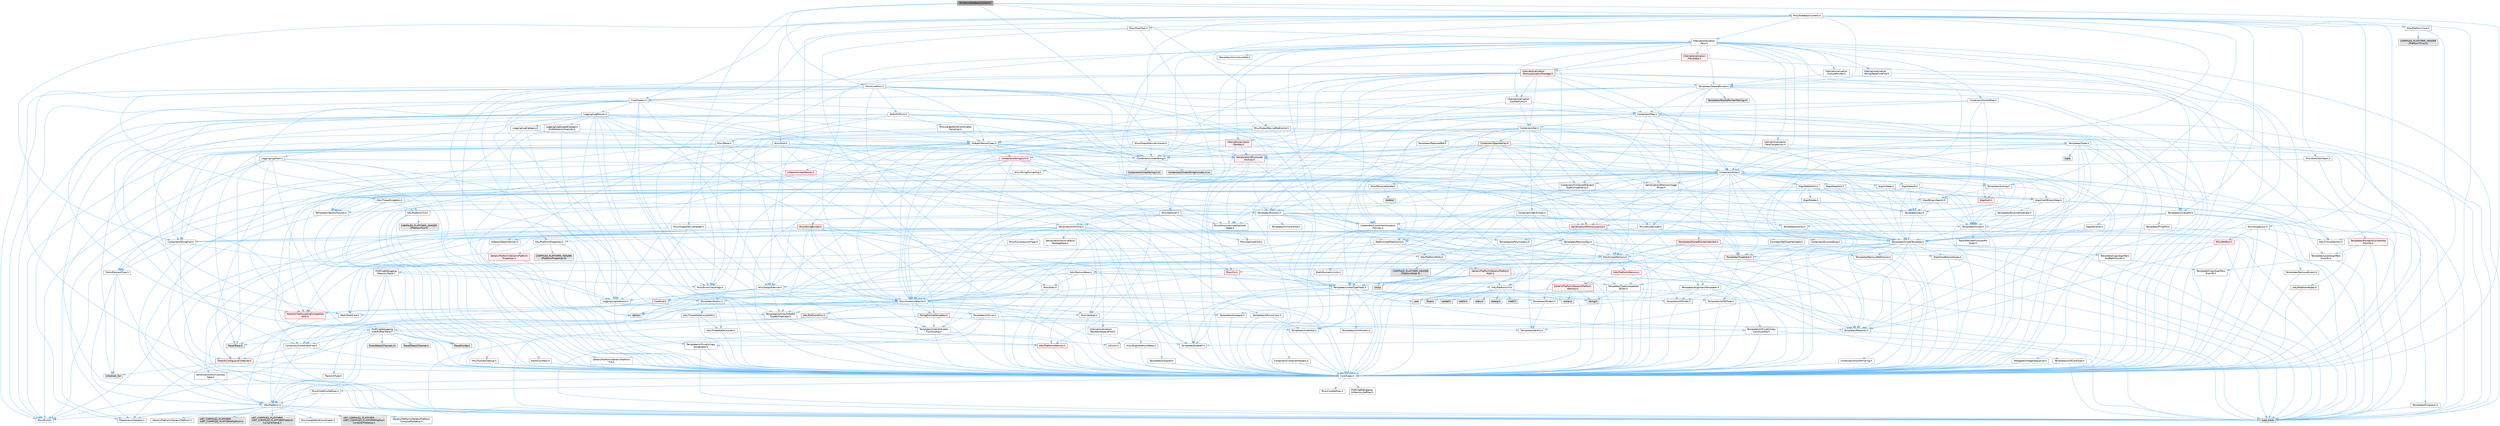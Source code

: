 digraph "WindowsFeedbackContext.h"
{
 // INTERACTIVE_SVG=YES
 // LATEX_PDF_SIZE
  bgcolor="transparent";
  edge [fontname=Helvetica,fontsize=10,labelfontname=Helvetica,labelfontsize=10];
  node [fontname=Helvetica,fontsize=10,shape=box,height=0.2,width=0.4];
  Node1 [id="Node000001",label="WindowsFeedbackContext.h",height=0.2,width=0.4,color="gray40", fillcolor="grey60", style="filled", fontcolor="black",tooltip=" "];
  Node1 -> Node2 [id="edge1_Node000001_Node000002",color="steelblue1",style="solid",tooltip=" "];
  Node2 [id="Node000002",label="CoreTypes.h",height=0.2,width=0.4,color="grey40", fillcolor="white", style="filled",URL="$dc/dec/CoreTypes_8h.html",tooltip=" "];
  Node2 -> Node3 [id="edge2_Node000002_Node000003",color="steelblue1",style="solid",tooltip=" "];
  Node3 [id="Node000003",label="HAL/Platform.h",height=0.2,width=0.4,color="grey40", fillcolor="white", style="filled",URL="$d9/dd0/Platform_8h.html",tooltip=" "];
  Node3 -> Node4 [id="edge3_Node000003_Node000004",color="steelblue1",style="solid",tooltip=" "];
  Node4 [id="Node000004",label="Misc/Build.h",height=0.2,width=0.4,color="grey40", fillcolor="white", style="filled",URL="$d3/dbb/Build_8h.html",tooltip=" "];
  Node3 -> Node5 [id="edge4_Node000003_Node000005",color="steelblue1",style="solid",tooltip=" "];
  Node5 [id="Node000005",label="Misc/LargeWorldCoordinates.h",height=0.2,width=0.4,color="grey40", fillcolor="white", style="filled",URL="$d2/dcb/LargeWorldCoordinates_8h.html",tooltip=" "];
  Node3 -> Node6 [id="edge5_Node000003_Node000006",color="steelblue1",style="solid",tooltip=" "];
  Node6 [id="Node000006",label="type_traits",height=0.2,width=0.4,color="grey60", fillcolor="#E0E0E0", style="filled",tooltip=" "];
  Node3 -> Node7 [id="edge6_Node000003_Node000007",color="steelblue1",style="solid",tooltip=" "];
  Node7 [id="Node000007",label="PreprocessorHelpers.h",height=0.2,width=0.4,color="grey40", fillcolor="white", style="filled",URL="$db/ddb/PreprocessorHelpers_8h.html",tooltip=" "];
  Node3 -> Node8 [id="edge7_Node000003_Node000008",color="steelblue1",style="solid",tooltip=" "];
  Node8 [id="Node000008",label="UBT_COMPILED_PLATFORM\l/UBT_COMPILED_PLATFORMPlatform\lCompilerPreSetup.h",height=0.2,width=0.4,color="grey60", fillcolor="#E0E0E0", style="filled",tooltip=" "];
  Node3 -> Node9 [id="edge8_Node000003_Node000009",color="steelblue1",style="solid",tooltip=" "];
  Node9 [id="Node000009",label="GenericPlatform/GenericPlatform\lCompilerPreSetup.h",height=0.2,width=0.4,color="grey40", fillcolor="white", style="filled",URL="$d9/dc8/GenericPlatformCompilerPreSetup_8h.html",tooltip=" "];
  Node3 -> Node10 [id="edge9_Node000003_Node000010",color="steelblue1",style="solid",tooltip=" "];
  Node10 [id="Node000010",label="GenericPlatform/GenericPlatform.h",height=0.2,width=0.4,color="grey40", fillcolor="white", style="filled",URL="$d6/d84/GenericPlatform_8h.html",tooltip=" "];
  Node3 -> Node11 [id="edge10_Node000003_Node000011",color="steelblue1",style="solid",tooltip=" "];
  Node11 [id="Node000011",label="UBT_COMPILED_PLATFORM\l/UBT_COMPILED_PLATFORMPlatform.h",height=0.2,width=0.4,color="grey60", fillcolor="#E0E0E0", style="filled",tooltip=" "];
  Node3 -> Node12 [id="edge11_Node000003_Node000012",color="steelblue1",style="solid",tooltip=" "];
  Node12 [id="Node000012",label="UBT_COMPILED_PLATFORM\l/UBT_COMPILED_PLATFORMPlatform\lCompilerSetup.h",height=0.2,width=0.4,color="grey60", fillcolor="#E0E0E0", style="filled",tooltip=" "];
  Node2 -> Node13 [id="edge12_Node000002_Node000013",color="steelblue1",style="solid",tooltip=" "];
  Node13 [id="Node000013",label="ProfilingDebugging\l/UMemoryDefines.h",height=0.2,width=0.4,color="grey40", fillcolor="white", style="filled",URL="$d2/da2/UMemoryDefines_8h.html",tooltip=" "];
  Node2 -> Node14 [id="edge13_Node000002_Node000014",color="steelblue1",style="solid",tooltip=" "];
  Node14 [id="Node000014",label="Misc/CoreMiscDefines.h",height=0.2,width=0.4,color="grey40", fillcolor="white", style="filled",URL="$da/d38/CoreMiscDefines_8h.html",tooltip=" "];
  Node14 -> Node3 [id="edge14_Node000014_Node000003",color="steelblue1",style="solid",tooltip=" "];
  Node14 -> Node7 [id="edge15_Node000014_Node000007",color="steelblue1",style="solid",tooltip=" "];
  Node2 -> Node15 [id="edge16_Node000002_Node000015",color="steelblue1",style="solid",tooltip=" "];
  Node15 [id="Node000015",label="Misc/CoreDefines.h",height=0.2,width=0.4,color="grey40", fillcolor="white", style="filled",URL="$d3/dd2/CoreDefines_8h.html",tooltip=" "];
  Node1 -> Node16 [id="edge17_Node000001_Node000016",color="steelblue1",style="solid",tooltip=" "];
  Node16 [id="Node000016",label="Misc/CoreMisc.h",height=0.2,width=0.4,color="grey40", fillcolor="white", style="filled",URL="$d8/d97/CoreMisc_8h.html",tooltip=" "];
  Node16 -> Node17 [id="edge18_Node000016_Node000017",color="steelblue1",style="solid",tooltip=" "];
  Node17 [id="Node000017",label="Containers/Array.h",height=0.2,width=0.4,color="grey40", fillcolor="white", style="filled",URL="$df/dd0/Array_8h.html",tooltip=" "];
  Node17 -> Node2 [id="edge19_Node000017_Node000002",color="steelblue1",style="solid",tooltip=" "];
  Node17 -> Node18 [id="edge20_Node000017_Node000018",color="steelblue1",style="solid",tooltip=" "];
  Node18 [id="Node000018",label="Misc/AssertionMacros.h",height=0.2,width=0.4,color="grey40", fillcolor="white", style="filled",URL="$d0/dfa/AssertionMacros_8h.html",tooltip=" "];
  Node18 -> Node2 [id="edge21_Node000018_Node000002",color="steelblue1",style="solid",tooltip=" "];
  Node18 -> Node3 [id="edge22_Node000018_Node000003",color="steelblue1",style="solid",tooltip=" "];
  Node18 -> Node19 [id="edge23_Node000018_Node000019",color="steelblue1",style="solid",tooltip=" "];
  Node19 [id="Node000019",label="HAL/PlatformMisc.h",height=0.2,width=0.4,color="red", fillcolor="#FFF0F0", style="filled",URL="$d0/df5/PlatformMisc_8h.html",tooltip=" "];
  Node19 -> Node2 [id="edge24_Node000019_Node000002",color="steelblue1",style="solid",tooltip=" "];
  Node19 -> Node47 [id="edge25_Node000019_Node000047",color="steelblue1",style="solid",tooltip=" "];
  Node47 [id="Node000047",label="ProfilingDebugging\l/CpuProfilerTrace.h",height=0.2,width=0.4,color="grey40", fillcolor="white", style="filled",URL="$da/dcb/CpuProfilerTrace_8h.html",tooltip=" "];
  Node47 -> Node2 [id="edge26_Node000047_Node000002",color="steelblue1",style="solid",tooltip=" "];
  Node47 -> Node27 [id="edge27_Node000047_Node000027",color="steelblue1",style="solid",tooltip=" "];
  Node27 [id="Node000027",label="Containers/ContainersFwd.h",height=0.2,width=0.4,color="grey40", fillcolor="white", style="filled",URL="$d4/d0a/ContainersFwd_8h.html",tooltip=" "];
  Node27 -> Node3 [id="edge28_Node000027_Node000003",color="steelblue1",style="solid",tooltip=" "];
  Node27 -> Node2 [id="edge29_Node000027_Node000002",color="steelblue1",style="solid",tooltip=" "];
  Node27 -> Node24 [id="edge30_Node000027_Node000024",color="steelblue1",style="solid",tooltip=" "];
  Node24 [id="Node000024",label="Traits/IsContiguousContainer.h",height=0.2,width=0.4,color="red", fillcolor="#FFF0F0", style="filled",URL="$d5/d3c/IsContiguousContainer_8h.html",tooltip=" "];
  Node24 -> Node2 [id="edge31_Node000024_Node000002",color="steelblue1",style="solid",tooltip=" "];
  Node24 -> Node23 [id="edge32_Node000024_Node000023",color="steelblue1",style="solid",tooltip=" "];
  Node23 [id="Node000023",label="initializer_list",height=0.2,width=0.4,color="grey60", fillcolor="#E0E0E0", style="filled",tooltip=" "];
  Node47 -> Node48 [id="edge33_Node000047_Node000048",color="steelblue1",style="solid",tooltip=" "];
  Node48 [id="Node000048",label="HAL/PlatformAtomics.h",height=0.2,width=0.4,color="red", fillcolor="#FFF0F0", style="filled",URL="$d3/d36/PlatformAtomics_8h.html",tooltip=" "];
  Node48 -> Node2 [id="edge34_Node000048_Node000002",color="steelblue1",style="solid",tooltip=" "];
  Node47 -> Node7 [id="edge35_Node000047_Node000007",color="steelblue1",style="solid",tooltip=" "];
  Node47 -> Node4 [id="edge36_Node000047_Node000004",color="steelblue1",style="solid",tooltip=" "];
  Node47 -> Node51 [id="edge37_Node000047_Node000051",color="steelblue1",style="solid",tooltip=" "];
  Node51 [id="Node000051",label="Trace/Config.h",height=0.2,width=0.4,color="grey60", fillcolor="#E0E0E0", style="filled",tooltip=" "];
  Node47 -> Node52 [id="edge38_Node000047_Node000052",color="steelblue1",style="solid",tooltip=" "];
  Node52 [id="Node000052",label="Trace/Detail/Channel.h",height=0.2,width=0.4,color="grey60", fillcolor="#E0E0E0", style="filled",tooltip=" "];
  Node47 -> Node53 [id="edge39_Node000047_Node000053",color="steelblue1",style="solid",tooltip=" "];
  Node53 [id="Node000053",label="Trace/Detail/Channel.inl",height=0.2,width=0.4,color="grey60", fillcolor="#E0E0E0", style="filled",tooltip=" "];
  Node47 -> Node54 [id="edge40_Node000047_Node000054",color="steelblue1",style="solid",tooltip=" "];
  Node54 [id="Node000054",label="Trace/Trace.h",height=0.2,width=0.4,color="grey60", fillcolor="#E0E0E0", style="filled",tooltip=" "];
  Node18 -> Node7 [id="edge41_Node000018_Node000007",color="steelblue1",style="solid",tooltip=" "];
  Node18 -> Node55 [id="edge42_Node000018_Node000055",color="steelblue1",style="solid",tooltip=" "];
  Node55 [id="Node000055",label="Templates/EnableIf.h",height=0.2,width=0.4,color="grey40", fillcolor="white", style="filled",URL="$d7/d60/EnableIf_8h.html",tooltip=" "];
  Node55 -> Node2 [id="edge43_Node000055_Node000002",color="steelblue1",style="solid",tooltip=" "];
  Node18 -> Node56 [id="edge44_Node000018_Node000056",color="steelblue1",style="solid",tooltip=" "];
  Node56 [id="Node000056",label="Templates/IsArrayOrRefOf\lTypeByPredicate.h",height=0.2,width=0.4,color="grey40", fillcolor="white", style="filled",URL="$d6/da1/IsArrayOrRefOfTypeByPredicate_8h.html",tooltip=" "];
  Node56 -> Node2 [id="edge45_Node000056_Node000002",color="steelblue1",style="solid",tooltip=" "];
  Node18 -> Node57 [id="edge46_Node000018_Node000057",color="steelblue1",style="solid",tooltip=" "];
  Node57 [id="Node000057",label="Templates/IsValidVariadic\lFunctionArg.h",height=0.2,width=0.4,color="grey40", fillcolor="white", style="filled",URL="$d0/dc8/IsValidVariadicFunctionArg_8h.html",tooltip=" "];
  Node57 -> Node2 [id="edge47_Node000057_Node000002",color="steelblue1",style="solid",tooltip=" "];
  Node57 -> Node58 [id="edge48_Node000057_Node000058",color="steelblue1",style="solid",tooltip=" "];
  Node58 [id="Node000058",label="IsEnum.h",height=0.2,width=0.4,color="grey40", fillcolor="white", style="filled",URL="$d4/de5/IsEnum_8h.html",tooltip=" "];
  Node57 -> Node6 [id="edge49_Node000057_Node000006",color="steelblue1",style="solid",tooltip=" "];
  Node18 -> Node59 [id="edge50_Node000018_Node000059",color="steelblue1",style="solid",tooltip=" "];
  Node59 [id="Node000059",label="Traits/IsCharEncodingCompatible\lWith.h",height=0.2,width=0.4,color="red", fillcolor="#FFF0F0", style="filled",URL="$df/dd1/IsCharEncodingCompatibleWith_8h.html",tooltip=" "];
  Node59 -> Node6 [id="edge51_Node000059_Node000006",color="steelblue1",style="solid",tooltip=" "];
  Node18 -> Node61 [id="edge52_Node000018_Node000061",color="steelblue1",style="solid",tooltip=" "];
  Node61 [id="Node000061",label="Misc/VarArgs.h",height=0.2,width=0.4,color="grey40", fillcolor="white", style="filled",URL="$d5/d6f/VarArgs_8h.html",tooltip=" "];
  Node61 -> Node2 [id="edge53_Node000061_Node000002",color="steelblue1",style="solid",tooltip=" "];
  Node18 -> Node62 [id="edge54_Node000018_Node000062",color="steelblue1",style="solid",tooltip=" "];
  Node62 [id="Node000062",label="String/FormatStringSan.h",height=0.2,width=0.4,color="red", fillcolor="#FFF0F0", style="filled",URL="$d3/d8b/FormatStringSan_8h.html",tooltip=" "];
  Node62 -> Node6 [id="edge55_Node000062_Node000006",color="steelblue1",style="solid",tooltip=" "];
  Node62 -> Node2 [id="edge56_Node000062_Node000002",color="steelblue1",style="solid",tooltip=" "];
  Node62 -> Node63 [id="edge57_Node000062_Node000063",color="steelblue1",style="solid",tooltip=" "];
  Node63 [id="Node000063",label="Templates/Requires.h",height=0.2,width=0.4,color="grey40", fillcolor="white", style="filled",URL="$dc/d96/Requires_8h.html",tooltip=" "];
  Node63 -> Node55 [id="edge58_Node000063_Node000055",color="steelblue1",style="solid",tooltip=" "];
  Node63 -> Node6 [id="edge59_Node000063_Node000006",color="steelblue1",style="solid",tooltip=" "];
  Node62 -> Node64 [id="edge60_Node000062_Node000064",color="steelblue1",style="solid",tooltip=" "];
  Node64 [id="Node000064",label="Templates/Identity.h",height=0.2,width=0.4,color="grey40", fillcolor="white", style="filled",URL="$d0/dd5/Identity_8h.html",tooltip=" "];
  Node62 -> Node57 [id="edge61_Node000062_Node000057",color="steelblue1",style="solid",tooltip=" "];
  Node62 -> Node27 [id="edge62_Node000062_Node000027",color="steelblue1",style="solid",tooltip=" "];
  Node18 -> Node68 [id="edge63_Node000018_Node000068",color="steelblue1",style="solid",tooltip=" "];
  Node68 [id="Node000068",label="atomic",height=0.2,width=0.4,color="grey60", fillcolor="#E0E0E0", style="filled",tooltip=" "];
  Node17 -> Node69 [id="edge64_Node000017_Node000069",color="steelblue1",style="solid",tooltip=" "];
  Node69 [id="Node000069",label="Misc/IntrusiveUnsetOptional\lState.h",height=0.2,width=0.4,color="grey40", fillcolor="white", style="filled",URL="$d2/d0a/IntrusiveUnsetOptionalState_8h.html",tooltip=" "];
  Node69 -> Node70 [id="edge65_Node000069_Node000070",color="steelblue1",style="solid",tooltip=" "];
  Node70 [id="Node000070",label="Misc/OptionalFwd.h",height=0.2,width=0.4,color="grey40", fillcolor="white", style="filled",URL="$dc/d50/OptionalFwd_8h.html",tooltip=" "];
  Node17 -> Node71 [id="edge66_Node000017_Node000071",color="steelblue1",style="solid",tooltip=" "];
  Node71 [id="Node000071",label="Misc/ReverseIterate.h",height=0.2,width=0.4,color="grey40", fillcolor="white", style="filled",URL="$db/de3/ReverseIterate_8h.html",tooltip=" "];
  Node71 -> Node3 [id="edge67_Node000071_Node000003",color="steelblue1",style="solid",tooltip=" "];
  Node71 -> Node72 [id="edge68_Node000071_Node000072",color="steelblue1",style="solid",tooltip=" "];
  Node72 [id="Node000072",label="iterator",height=0.2,width=0.4,color="grey60", fillcolor="#E0E0E0", style="filled",tooltip=" "];
  Node17 -> Node73 [id="edge69_Node000017_Node000073",color="steelblue1",style="solid",tooltip=" "];
  Node73 [id="Node000073",label="HAL/UnrealMemory.h",height=0.2,width=0.4,color="grey40", fillcolor="white", style="filled",URL="$d9/d96/UnrealMemory_8h.html",tooltip=" "];
  Node73 -> Node2 [id="edge70_Node000073_Node000002",color="steelblue1",style="solid",tooltip=" "];
  Node73 -> Node74 [id="edge71_Node000073_Node000074",color="steelblue1",style="solid",tooltip=" "];
  Node74 [id="Node000074",label="GenericPlatform/GenericPlatform\lMemory.h",height=0.2,width=0.4,color="red", fillcolor="#FFF0F0", style="filled",URL="$dd/d22/GenericPlatformMemory_8h.html",tooltip=" "];
  Node74 -> Node26 [id="edge72_Node000074_Node000026",color="steelblue1",style="solid",tooltip=" "];
  Node26 [id="Node000026",label="CoreFwd.h",height=0.2,width=0.4,color="red", fillcolor="#FFF0F0", style="filled",URL="$d1/d1e/CoreFwd_8h.html",tooltip=" "];
  Node26 -> Node2 [id="edge73_Node000026_Node000002",color="steelblue1",style="solid",tooltip=" "];
  Node26 -> Node27 [id="edge74_Node000026_Node000027",color="steelblue1",style="solid",tooltip=" "];
  Node26 -> Node28 [id="edge75_Node000026_Node000028",color="steelblue1",style="solid",tooltip=" "];
  Node28 [id="Node000028",label="Math/MathFwd.h",height=0.2,width=0.4,color="grey40", fillcolor="white", style="filled",URL="$d2/d10/MathFwd_8h.html",tooltip=" "];
  Node28 -> Node3 [id="edge76_Node000028_Node000003",color="steelblue1",style="solid",tooltip=" "];
  Node74 -> Node2 [id="edge77_Node000074_Node000002",color="steelblue1",style="solid",tooltip=" "];
  Node74 -> Node40 [id="edge78_Node000074_Node000040",color="steelblue1",style="solid",tooltip=" "];
  Node40 [id="Node000040",label="string.h",height=0.2,width=0.4,color="grey60", fillcolor="#E0E0E0", style="filled",tooltip=" "];
  Node74 -> Node33 [id="edge79_Node000074_Node000033",color="steelblue1",style="solid",tooltip=" "];
  Node33 [id="Node000033",label="wchar.h",height=0.2,width=0.4,color="grey60", fillcolor="#E0E0E0", style="filled",tooltip=" "];
  Node73 -> Node77 [id="edge80_Node000073_Node000077",color="steelblue1",style="solid",tooltip=" "];
  Node77 [id="Node000077",label="HAL/MemoryBase.h",height=0.2,width=0.4,color="grey40", fillcolor="white", style="filled",URL="$d6/d9f/MemoryBase_8h.html",tooltip=" "];
  Node77 -> Node2 [id="edge81_Node000077_Node000002",color="steelblue1",style="solid",tooltip=" "];
  Node77 -> Node48 [id="edge82_Node000077_Node000048",color="steelblue1",style="solid",tooltip=" "];
  Node77 -> Node31 [id="edge83_Node000077_Node000031",color="steelblue1",style="solid",tooltip=" "];
  Node31 [id="Node000031",label="HAL/PlatformCrt.h",height=0.2,width=0.4,color="grey40", fillcolor="white", style="filled",URL="$d8/d75/PlatformCrt_8h.html",tooltip=" "];
  Node31 -> Node32 [id="edge84_Node000031_Node000032",color="steelblue1",style="solid",tooltip=" "];
  Node32 [id="Node000032",label="new",height=0.2,width=0.4,color="grey60", fillcolor="#E0E0E0", style="filled",tooltip=" "];
  Node31 -> Node33 [id="edge85_Node000031_Node000033",color="steelblue1",style="solid",tooltip=" "];
  Node31 -> Node34 [id="edge86_Node000031_Node000034",color="steelblue1",style="solid",tooltip=" "];
  Node34 [id="Node000034",label="stddef.h",height=0.2,width=0.4,color="grey60", fillcolor="#E0E0E0", style="filled",tooltip=" "];
  Node31 -> Node35 [id="edge87_Node000031_Node000035",color="steelblue1",style="solid",tooltip=" "];
  Node35 [id="Node000035",label="stdlib.h",height=0.2,width=0.4,color="grey60", fillcolor="#E0E0E0", style="filled",tooltip=" "];
  Node31 -> Node36 [id="edge88_Node000031_Node000036",color="steelblue1",style="solid",tooltip=" "];
  Node36 [id="Node000036",label="stdio.h",height=0.2,width=0.4,color="grey60", fillcolor="#E0E0E0", style="filled",tooltip=" "];
  Node31 -> Node37 [id="edge89_Node000031_Node000037",color="steelblue1",style="solid",tooltip=" "];
  Node37 [id="Node000037",label="stdarg.h",height=0.2,width=0.4,color="grey60", fillcolor="#E0E0E0", style="filled",tooltip=" "];
  Node31 -> Node38 [id="edge90_Node000031_Node000038",color="steelblue1",style="solid",tooltip=" "];
  Node38 [id="Node000038",label="math.h",height=0.2,width=0.4,color="grey60", fillcolor="#E0E0E0", style="filled",tooltip=" "];
  Node31 -> Node39 [id="edge91_Node000031_Node000039",color="steelblue1",style="solid",tooltip=" "];
  Node39 [id="Node000039",label="float.h",height=0.2,width=0.4,color="grey60", fillcolor="#E0E0E0", style="filled",tooltip=" "];
  Node31 -> Node40 [id="edge92_Node000031_Node000040",color="steelblue1",style="solid",tooltip=" "];
  Node77 -> Node78 [id="edge93_Node000077_Node000078",color="steelblue1",style="solid",tooltip=" "];
  Node78 [id="Node000078",label="Misc/Exec.h",height=0.2,width=0.4,color="grey40", fillcolor="white", style="filled",URL="$de/ddb/Exec_8h.html",tooltip=" "];
  Node78 -> Node2 [id="edge94_Node000078_Node000002",color="steelblue1",style="solid",tooltip=" "];
  Node78 -> Node18 [id="edge95_Node000078_Node000018",color="steelblue1",style="solid",tooltip=" "];
  Node77 -> Node79 [id="edge96_Node000077_Node000079",color="steelblue1",style="solid",tooltip=" "];
  Node79 [id="Node000079",label="Misc/OutputDevice.h",height=0.2,width=0.4,color="grey40", fillcolor="white", style="filled",URL="$d7/d32/OutputDevice_8h.html",tooltip=" "];
  Node79 -> Node26 [id="edge97_Node000079_Node000026",color="steelblue1",style="solid",tooltip=" "];
  Node79 -> Node2 [id="edge98_Node000079_Node000002",color="steelblue1",style="solid",tooltip=" "];
  Node79 -> Node80 [id="edge99_Node000079_Node000080",color="steelblue1",style="solid",tooltip=" "];
  Node80 [id="Node000080",label="Logging/LogVerbosity.h",height=0.2,width=0.4,color="grey40", fillcolor="white", style="filled",URL="$d2/d8f/LogVerbosity_8h.html",tooltip=" "];
  Node80 -> Node2 [id="edge100_Node000080_Node000002",color="steelblue1",style="solid",tooltip=" "];
  Node79 -> Node61 [id="edge101_Node000079_Node000061",color="steelblue1",style="solid",tooltip=" "];
  Node79 -> Node56 [id="edge102_Node000079_Node000056",color="steelblue1",style="solid",tooltip=" "];
  Node79 -> Node57 [id="edge103_Node000079_Node000057",color="steelblue1",style="solid",tooltip=" "];
  Node79 -> Node59 [id="edge104_Node000079_Node000059",color="steelblue1",style="solid",tooltip=" "];
  Node77 -> Node81 [id="edge105_Node000077_Node000081",color="steelblue1",style="solid",tooltip=" "];
  Node81 [id="Node000081",label="Templates/Atomic.h",height=0.2,width=0.4,color="grey40", fillcolor="white", style="filled",URL="$d3/d91/Atomic_8h.html",tooltip=" "];
  Node81 -> Node82 [id="edge106_Node000081_Node000082",color="steelblue1",style="solid",tooltip=" "];
  Node82 [id="Node000082",label="HAL/ThreadSafeCounter.h",height=0.2,width=0.4,color="grey40", fillcolor="white", style="filled",URL="$dc/dc9/ThreadSafeCounter_8h.html",tooltip=" "];
  Node82 -> Node2 [id="edge107_Node000082_Node000002",color="steelblue1",style="solid",tooltip=" "];
  Node82 -> Node48 [id="edge108_Node000082_Node000048",color="steelblue1",style="solid",tooltip=" "];
  Node81 -> Node83 [id="edge109_Node000081_Node000083",color="steelblue1",style="solid",tooltip=" "];
  Node83 [id="Node000083",label="HAL/ThreadSafeCounter64.h",height=0.2,width=0.4,color="grey40", fillcolor="white", style="filled",URL="$d0/d12/ThreadSafeCounter64_8h.html",tooltip=" "];
  Node83 -> Node2 [id="edge110_Node000083_Node000002",color="steelblue1",style="solid",tooltip=" "];
  Node83 -> Node82 [id="edge111_Node000083_Node000082",color="steelblue1",style="solid",tooltip=" "];
  Node81 -> Node84 [id="edge112_Node000081_Node000084",color="steelblue1",style="solid",tooltip=" "];
  Node84 [id="Node000084",label="Templates/IsIntegral.h",height=0.2,width=0.4,color="grey40", fillcolor="white", style="filled",URL="$da/d64/IsIntegral_8h.html",tooltip=" "];
  Node84 -> Node2 [id="edge113_Node000084_Node000002",color="steelblue1",style="solid",tooltip=" "];
  Node81 -> Node85 [id="edge114_Node000081_Node000085",color="steelblue1",style="solid",tooltip=" "];
  Node85 [id="Node000085",label="Templates/IsTrivial.h",height=0.2,width=0.4,color="grey40", fillcolor="white", style="filled",URL="$da/d4c/IsTrivial_8h.html",tooltip=" "];
  Node85 -> Node86 [id="edge115_Node000085_Node000086",color="steelblue1",style="solid",tooltip=" "];
  Node86 [id="Node000086",label="Templates/AndOrNot.h",height=0.2,width=0.4,color="grey40", fillcolor="white", style="filled",URL="$db/d0a/AndOrNot_8h.html",tooltip=" "];
  Node86 -> Node2 [id="edge116_Node000086_Node000002",color="steelblue1",style="solid",tooltip=" "];
  Node85 -> Node87 [id="edge117_Node000085_Node000087",color="steelblue1",style="solid",tooltip=" "];
  Node87 [id="Node000087",label="Templates/IsTriviallyCopy\lConstructible.h",height=0.2,width=0.4,color="grey40", fillcolor="white", style="filled",URL="$d3/d78/IsTriviallyCopyConstructible_8h.html",tooltip=" "];
  Node87 -> Node2 [id="edge118_Node000087_Node000002",color="steelblue1",style="solid",tooltip=" "];
  Node87 -> Node6 [id="edge119_Node000087_Node000006",color="steelblue1",style="solid",tooltip=" "];
  Node85 -> Node88 [id="edge120_Node000085_Node000088",color="steelblue1",style="solid",tooltip=" "];
  Node88 [id="Node000088",label="Templates/IsTriviallyCopy\lAssignable.h",height=0.2,width=0.4,color="grey40", fillcolor="white", style="filled",URL="$d2/df2/IsTriviallyCopyAssignable_8h.html",tooltip=" "];
  Node88 -> Node2 [id="edge121_Node000088_Node000002",color="steelblue1",style="solid",tooltip=" "];
  Node88 -> Node6 [id="edge122_Node000088_Node000006",color="steelblue1",style="solid",tooltip=" "];
  Node85 -> Node6 [id="edge123_Node000085_Node000006",color="steelblue1",style="solid",tooltip=" "];
  Node81 -> Node89 [id="edge124_Node000081_Node000089",color="steelblue1",style="solid",tooltip=" "];
  Node89 [id="Node000089",label="Traits/IntType.h",height=0.2,width=0.4,color="grey40", fillcolor="white", style="filled",URL="$d7/deb/IntType_8h.html",tooltip=" "];
  Node89 -> Node3 [id="edge125_Node000089_Node000003",color="steelblue1",style="solid",tooltip=" "];
  Node81 -> Node68 [id="edge126_Node000081_Node000068",color="steelblue1",style="solid",tooltip=" "];
  Node73 -> Node90 [id="edge127_Node000073_Node000090",color="steelblue1",style="solid",tooltip=" "];
  Node90 [id="Node000090",label="HAL/PlatformMemory.h",height=0.2,width=0.4,color="red", fillcolor="#FFF0F0", style="filled",URL="$de/d68/PlatformMemory_8h.html",tooltip=" "];
  Node90 -> Node2 [id="edge128_Node000090_Node000002",color="steelblue1",style="solid",tooltip=" "];
  Node90 -> Node74 [id="edge129_Node000090_Node000074",color="steelblue1",style="solid",tooltip=" "];
  Node73 -> Node92 [id="edge130_Node000073_Node000092",color="steelblue1",style="solid",tooltip=" "];
  Node92 [id="Node000092",label="ProfilingDebugging\l/MemoryTrace.h",height=0.2,width=0.4,color="grey40", fillcolor="white", style="filled",URL="$da/dd7/MemoryTrace_8h.html",tooltip=" "];
  Node92 -> Node3 [id="edge131_Node000092_Node000003",color="steelblue1",style="solid",tooltip=" "];
  Node92 -> Node43 [id="edge132_Node000092_Node000043",color="steelblue1",style="solid",tooltip=" "];
  Node43 [id="Node000043",label="Misc/EnumClassFlags.h",height=0.2,width=0.4,color="grey40", fillcolor="white", style="filled",URL="$d8/de7/EnumClassFlags_8h.html",tooltip=" "];
  Node92 -> Node51 [id="edge133_Node000092_Node000051",color="steelblue1",style="solid",tooltip=" "];
  Node92 -> Node54 [id="edge134_Node000092_Node000054",color="steelblue1",style="solid",tooltip=" "];
  Node73 -> Node93 [id="edge135_Node000073_Node000093",color="steelblue1",style="solid",tooltip=" "];
  Node93 [id="Node000093",label="Templates/IsPointer.h",height=0.2,width=0.4,color="grey40", fillcolor="white", style="filled",URL="$d7/d05/IsPointer_8h.html",tooltip=" "];
  Node93 -> Node2 [id="edge136_Node000093_Node000002",color="steelblue1",style="solid",tooltip=" "];
  Node17 -> Node94 [id="edge137_Node000017_Node000094",color="steelblue1",style="solid",tooltip=" "];
  Node94 [id="Node000094",label="Templates/UnrealTypeTraits.h",height=0.2,width=0.4,color="grey40", fillcolor="white", style="filled",URL="$d2/d2d/UnrealTypeTraits_8h.html",tooltip=" "];
  Node94 -> Node2 [id="edge138_Node000094_Node000002",color="steelblue1",style="solid",tooltip=" "];
  Node94 -> Node93 [id="edge139_Node000094_Node000093",color="steelblue1",style="solid",tooltip=" "];
  Node94 -> Node18 [id="edge140_Node000094_Node000018",color="steelblue1",style="solid",tooltip=" "];
  Node94 -> Node86 [id="edge141_Node000094_Node000086",color="steelblue1",style="solid",tooltip=" "];
  Node94 -> Node55 [id="edge142_Node000094_Node000055",color="steelblue1",style="solid",tooltip=" "];
  Node94 -> Node95 [id="edge143_Node000094_Node000095",color="steelblue1",style="solid",tooltip=" "];
  Node95 [id="Node000095",label="Templates/IsArithmetic.h",height=0.2,width=0.4,color="grey40", fillcolor="white", style="filled",URL="$d2/d5d/IsArithmetic_8h.html",tooltip=" "];
  Node95 -> Node2 [id="edge144_Node000095_Node000002",color="steelblue1",style="solid",tooltip=" "];
  Node94 -> Node58 [id="edge145_Node000094_Node000058",color="steelblue1",style="solid",tooltip=" "];
  Node94 -> Node96 [id="edge146_Node000094_Node000096",color="steelblue1",style="solid",tooltip=" "];
  Node96 [id="Node000096",label="Templates/Models.h",height=0.2,width=0.4,color="grey40", fillcolor="white", style="filled",URL="$d3/d0c/Models_8h.html",tooltip=" "];
  Node96 -> Node64 [id="edge147_Node000096_Node000064",color="steelblue1",style="solid",tooltip=" "];
  Node94 -> Node97 [id="edge148_Node000094_Node000097",color="steelblue1",style="solid",tooltip=" "];
  Node97 [id="Node000097",label="Templates/IsPODType.h",height=0.2,width=0.4,color="grey40", fillcolor="white", style="filled",URL="$d7/db1/IsPODType_8h.html",tooltip=" "];
  Node97 -> Node2 [id="edge149_Node000097_Node000002",color="steelblue1",style="solid",tooltip=" "];
  Node94 -> Node98 [id="edge150_Node000094_Node000098",color="steelblue1",style="solid",tooltip=" "];
  Node98 [id="Node000098",label="Templates/IsUECoreType.h",height=0.2,width=0.4,color="grey40", fillcolor="white", style="filled",URL="$d1/db8/IsUECoreType_8h.html",tooltip=" "];
  Node98 -> Node2 [id="edge151_Node000098_Node000002",color="steelblue1",style="solid",tooltip=" "];
  Node98 -> Node6 [id="edge152_Node000098_Node000006",color="steelblue1",style="solid",tooltip=" "];
  Node94 -> Node87 [id="edge153_Node000094_Node000087",color="steelblue1",style="solid",tooltip=" "];
  Node17 -> Node99 [id="edge154_Node000017_Node000099",color="steelblue1",style="solid",tooltip=" "];
  Node99 [id="Node000099",label="Templates/UnrealTemplate.h",height=0.2,width=0.4,color="grey40", fillcolor="white", style="filled",URL="$d4/d24/UnrealTemplate_8h.html",tooltip=" "];
  Node99 -> Node2 [id="edge155_Node000099_Node000002",color="steelblue1",style="solid",tooltip=" "];
  Node99 -> Node93 [id="edge156_Node000099_Node000093",color="steelblue1",style="solid",tooltip=" "];
  Node99 -> Node73 [id="edge157_Node000099_Node000073",color="steelblue1",style="solid",tooltip=" "];
  Node99 -> Node100 [id="edge158_Node000099_Node000100",color="steelblue1",style="solid",tooltip=" "];
  Node100 [id="Node000100",label="Templates/CopyQualifiers\lAndRefsFromTo.h",height=0.2,width=0.4,color="grey40", fillcolor="white", style="filled",URL="$d3/db3/CopyQualifiersAndRefsFromTo_8h.html",tooltip=" "];
  Node100 -> Node101 [id="edge159_Node000100_Node000101",color="steelblue1",style="solid",tooltip=" "];
  Node101 [id="Node000101",label="Templates/CopyQualifiers\lFromTo.h",height=0.2,width=0.4,color="grey40", fillcolor="white", style="filled",URL="$d5/db4/CopyQualifiersFromTo_8h.html",tooltip=" "];
  Node99 -> Node94 [id="edge160_Node000099_Node000094",color="steelblue1",style="solid",tooltip=" "];
  Node99 -> Node102 [id="edge161_Node000099_Node000102",color="steelblue1",style="solid",tooltip=" "];
  Node102 [id="Node000102",label="Templates/RemoveReference.h",height=0.2,width=0.4,color="grey40", fillcolor="white", style="filled",URL="$da/dbe/RemoveReference_8h.html",tooltip=" "];
  Node102 -> Node2 [id="edge162_Node000102_Node000002",color="steelblue1",style="solid",tooltip=" "];
  Node99 -> Node63 [id="edge163_Node000099_Node000063",color="steelblue1",style="solid",tooltip=" "];
  Node99 -> Node103 [id="edge164_Node000099_Node000103",color="steelblue1",style="solid",tooltip=" "];
  Node103 [id="Node000103",label="Templates/TypeCompatible\lBytes.h",height=0.2,width=0.4,color="grey40", fillcolor="white", style="filled",URL="$df/d0a/TypeCompatibleBytes_8h.html",tooltip=" "];
  Node103 -> Node2 [id="edge165_Node000103_Node000002",color="steelblue1",style="solid",tooltip=" "];
  Node103 -> Node40 [id="edge166_Node000103_Node000040",color="steelblue1",style="solid",tooltip=" "];
  Node103 -> Node32 [id="edge167_Node000103_Node000032",color="steelblue1",style="solid",tooltip=" "];
  Node103 -> Node6 [id="edge168_Node000103_Node000006",color="steelblue1",style="solid",tooltip=" "];
  Node99 -> Node64 [id="edge169_Node000099_Node000064",color="steelblue1",style="solid",tooltip=" "];
  Node99 -> Node24 [id="edge170_Node000099_Node000024",color="steelblue1",style="solid",tooltip=" "];
  Node99 -> Node104 [id="edge171_Node000099_Node000104",color="steelblue1",style="solid",tooltip=" "];
  Node104 [id="Node000104",label="Traits/UseBitwiseSwap.h",height=0.2,width=0.4,color="grey40", fillcolor="white", style="filled",URL="$db/df3/UseBitwiseSwap_8h.html",tooltip=" "];
  Node104 -> Node2 [id="edge172_Node000104_Node000002",color="steelblue1",style="solid",tooltip=" "];
  Node104 -> Node6 [id="edge173_Node000104_Node000006",color="steelblue1",style="solid",tooltip=" "];
  Node99 -> Node6 [id="edge174_Node000099_Node000006",color="steelblue1",style="solid",tooltip=" "];
  Node17 -> Node105 [id="edge175_Node000017_Node000105",color="steelblue1",style="solid",tooltip=" "];
  Node105 [id="Node000105",label="Containers/AllowShrinking.h",height=0.2,width=0.4,color="grey40", fillcolor="white", style="filled",URL="$d7/d1a/AllowShrinking_8h.html",tooltip=" "];
  Node105 -> Node2 [id="edge176_Node000105_Node000002",color="steelblue1",style="solid",tooltip=" "];
  Node17 -> Node106 [id="edge177_Node000017_Node000106",color="steelblue1",style="solid",tooltip=" "];
  Node106 [id="Node000106",label="Containers/ContainerAllocation\lPolicies.h",height=0.2,width=0.4,color="grey40", fillcolor="white", style="filled",URL="$d7/dff/ContainerAllocationPolicies_8h.html",tooltip=" "];
  Node106 -> Node2 [id="edge178_Node000106_Node000002",color="steelblue1",style="solid",tooltip=" "];
  Node106 -> Node107 [id="edge179_Node000106_Node000107",color="steelblue1",style="solid",tooltip=" "];
  Node107 [id="Node000107",label="Containers/ContainerHelpers.h",height=0.2,width=0.4,color="grey40", fillcolor="white", style="filled",URL="$d7/d33/ContainerHelpers_8h.html",tooltip=" "];
  Node107 -> Node2 [id="edge180_Node000107_Node000002",color="steelblue1",style="solid",tooltip=" "];
  Node106 -> Node106 [id="edge181_Node000106_Node000106",color="steelblue1",style="solid",tooltip=" "];
  Node106 -> Node108 [id="edge182_Node000106_Node000108",color="steelblue1",style="solid",tooltip=" "];
  Node108 [id="Node000108",label="HAL/PlatformMath.h",height=0.2,width=0.4,color="grey40", fillcolor="white", style="filled",URL="$dc/d53/PlatformMath_8h.html",tooltip=" "];
  Node108 -> Node2 [id="edge183_Node000108_Node000002",color="steelblue1",style="solid",tooltip=" "];
  Node108 -> Node109 [id="edge184_Node000108_Node000109",color="steelblue1",style="solid",tooltip=" "];
  Node109 [id="Node000109",label="GenericPlatform/GenericPlatform\lMath.h",height=0.2,width=0.4,color="red", fillcolor="#FFF0F0", style="filled",URL="$d5/d79/GenericPlatformMath_8h.html",tooltip=" "];
  Node109 -> Node2 [id="edge185_Node000109_Node000002",color="steelblue1",style="solid",tooltip=" "];
  Node109 -> Node27 [id="edge186_Node000109_Node000027",color="steelblue1",style="solid",tooltip=" "];
  Node109 -> Node31 [id="edge187_Node000109_Node000031",color="steelblue1",style="solid",tooltip=" "];
  Node109 -> Node86 [id="edge188_Node000109_Node000086",color="steelblue1",style="solid",tooltip=" "];
  Node109 -> Node94 [id="edge189_Node000109_Node000094",color="steelblue1",style="solid",tooltip=" "];
  Node109 -> Node63 [id="edge190_Node000109_Node000063",color="steelblue1",style="solid",tooltip=" "];
  Node109 -> Node103 [id="edge191_Node000109_Node000103",color="steelblue1",style="solid",tooltip=" "];
  Node109 -> Node114 [id="edge192_Node000109_Node000114",color="steelblue1",style="solid",tooltip=" "];
  Node114 [id="Node000114",label="limits",height=0.2,width=0.4,color="grey60", fillcolor="#E0E0E0", style="filled",tooltip=" "];
  Node109 -> Node6 [id="edge193_Node000109_Node000006",color="steelblue1",style="solid",tooltip=" "];
  Node108 -> Node115 [id="edge194_Node000108_Node000115",color="steelblue1",style="solid",tooltip=" "];
  Node115 [id="Node000115",label="COMPILED_PLATFORM_HEADER\l(PlatformMath.h)",height=0.2,width=0.4,color="grey60", fillcolor="#E0E0E0", style="filled",tooltip=" "];
  Node106 -> Node73 [id="edge195_Node000106_Node000073",color="steelblue1",style="solid",tooltip=" "];
  Node106 -> Node41 [id="edge196_Node000106_Node000041",color="steelblue1",style="solid",tooltip=" "];
  Node41 [id="Node000041",label="Math/NumericLimits.h",height=0.2,width=0.4,color="grey40", fillcolor="white", style="filled",URL="$df/d1b/NumericLimits_8h.html",tooltip=" "];
  Node41 -> Node2 [id="edge197_Node000041_Node000002",color="steelblue1",style="solid",tooltip=" "];
  Node106 -> Node18 [id="edge198_Node000106_Node000018",color="steelblue1",style="solid",tooltip=" "];
  Node106 -> Node116 [id="edge199_Node000106_Node000116",color="steelblue1",style="solid",tooltip=" "];
  Node116 [id="Node000116",label="Templates/IsPolymorphic.h",height=0.2,width=0.4,color="grey40", fillcolor="white", style="filled",URL="$dc/d20/IsPolymorphic_8h.html",tooltip=" "];
  Node106 -> Node117 [id="edge200_Node000106_Node000117",color="steelblue1",style="solid",tooltip=" "];
  Node117 [id="Node000117",label="Templates/MemoryOps.h",height=0.2,width=0.4,color="grey40", fillcolor="white", style="filled",URL="$db/dea/MemoryOps_8h.html",tooltip=" "];
  Node117 -> Node2 [id="edge201_Node000117_Node000002",color="steelblue1",style="solid",tooltip=" "];
  Node117 -> Node73 [id="edge202_Node000117_Node000073",color="steelblue1",style="solid",tooltip=" "];
  Node117 -> Node88 [id="edge203_Node000117_Node000088",color="steelblue1",style="solid",tooltip=" "];
  Node117 -> Node87 [id="edge204_Node000117_Node000087",color="steelblue1",style="solid",tooltip=" "];
  Node117 -> Node63 [id="edge205_Node000117_Node000063",color="steelblue1",style="solid",tooltip=" "];
  Node117 -> Node94 [id="edge206_Node000117_Node000094",color="steelblue1",style="solid",tooltip=" "];
  Node117 -> Node104 [id="edge207_Node000117_Node000104",color="steelblue1",style="solid",tooltip=" "];
  Node117 -> Node32 [id="edge208_Node000117_Node000032",color="steelblue1",style="solid",tooltip=" "];
  Node117 -> Node6 [id="edge209_Node000117_Node000006",color="steelblue1",style="solid",tooltip=" "];
  Node106 -> Node103 [id="edge210_Node000106_Node000103",color="steelblue1",style="solid",tooltip=" "];
  Node106 -> Node6 [id="edge211_Node000106_Node000006",color="steelblue1",style="solid",tooltip=" "];
  Node17 -> Node118 [id="edge212_Node000017_Node000118",color="steelblue1",style="solid",tooltip=" "];
  Node118 [id="Node000118",label="Containers/ContainerElement\lTypeCompatibility.h",height=0.2,width=0.4,color="grey40", fillcolor="white", style="filled",URL="$df/ddf/ContainerElementTypeCompatibility_8h.html",tooltip=" "];
  Node118 -> Node2 [id="edge213_Node000118_Node000002",color="steelblue1",style="solid",tooltip=" "];
  Node118 -> Node94 [id="edge214_Node000118_Node000094",color="steelblue1",style="solid",tooltip=" "];
  Node17 -> Node119 [id="edge215_Node000017_Node000119",color="steelblue1",style="solid",tooltip=" "];
  Node119 [id="Node000119",label="Serialization/Archive.h",height=0.2,width=0.4,color="grey40", fillcolor="white", style="filled",URL="$d7/d3b/Archive_8h.html",tooltip=" "];
  Node119 -> Node26 [id="edge216_Node000119_Node000026",color="steelblue1",style="solid",tooltip=" "];
  Node119 -> Node2 [id="edge217_Node000119_Node000002",color="steelblue1",style="solid",tooltip=" "];
  Node119 -> Node120 [id="edge218_Node000119_Node000120",color="steelblue1",style="solid",tooltip=" "];
  Node120 [id="Node000120",label="HAL/PlatformProperties.h",height=0.2,width=0.4,color="grey40", fillcolor="white", style="filled",URL="$d9/db0/PlatformProperties_8h.html",tooltip=" "];
  Node120 -> Node2 [id="edge219_Node000120_Node000002",color="steelblue1",style="solid",tooltip=" "];
  Node120 -> Node121 [id="edge220_Node000120_Node000121",color="steelblue1",style="solid",tooltip=" "];
  Node121 [id="Node000121",label="GenericPlatform/GenericPlatform\lProperties.h",height=0.2,width=0.4,color="red", fillcolor="#FFF0F0", style="filled",URL="$d2/dcd/GenericPlatformProperties_8h.html",tooltip=" "];
  Node121 -> Node2 [id="edge221_Node000121_Node000002",color="steelblue1",style="solid",tooltip=" "];
  Node120 -> Node122 [id="edge222_Node000120_Node000122",color="steelblue1",style="solid",tooltip=" "];
  Node122 [id="Node000122",label="COMPILED_PLATFORM_HEADER\l(PlatformProperties.h)",height=0.2,width=0.4,color="grey60", fillcolor="#E0E0E0", style="filled",tooltip=" "];
  Node119 -> Node123 [id="edge223_Node000119_Node000123",color="steelblue1",style="solid",tooltip=" "];
  Node123 [id="Node000123",label="Internationalization\l/TextNamespaceFwd.h",height=0.2,width=0.4,color="grey40", fillcolor="white", style="filled",URL="$d8/d97/TextNamespaceFwd_8h.html",tooltip=" "];
  Node123 -> Node2 [id="edge224_Node000123_Node000002",color="steelblue1",style="solid",tooltip=" "];
  Node119 -> Node28 [id="edge225_Node000119_Node000028",color="steelblue1",style="solid",tooltip=" "];
  Node119 -> Node18 [id="edge226_Node000119_Node000018",color="steelblue1",style="solid",tooltip=" "];
  Node119 -> Node4 [id="edge227_Node000119_Node000004",color="steelblue1",style="solid",tooltip=" "];
  Node119 -> Node42 [id="edge228_Node000119_Node000042",color="steelblue1",style="solid",tooltip=" "];
  Node42 [id="Node000042",label="Misc/CompressionFlags.h",height=0.2,width=0.4,color="grey40", fillcolor="white", style="filled",URL="$d9/d76/CompressionFlags_8h.html",tooltip=" "];
  Node119 -> Node124 [id="edge229_Node000119_Node000124",color="steelblue1",style="solid",tooltip=" "];
  Node124 [id="Node000124",label="Misc/EngineVersionBase.h",height=0.2,width=0.4,color="grey40", fillcolor="white", style="filled",URL="$d5/d2b/EngineVersionBase_8h.html",tooltip=" "];
  Node124 -> Node2 [id="edge230_Node000124_Node000002",color="steelblue1",style="solid",tooltip=" "];
  Node119 -> Node61 [id="edge231_Node000119_Node000061",color="steelblue1",style="solid",tooltip=" "];
  Node119 -> Node125 [id="edge232_Node000119_Node000125",color="steelblue1",style="solid",tooltip=" "];
  Node125 [id="Node000125",label="Serialization/ArchiveCook\lData.h",height=0.2,width=0.4,color="grey40", fillcolor="white", style="filled",URL="$dc/db6/ArchiveCookData_8h.html",tooltip=" "];
  Node125 -> Node3 [id="edge233_Node000125_Node000003",color="steelblue1",style="solid",tooltip=" "];
  Node119 -> Node126 [id="edge234_Node000119_Node000126",color="steelblue1",style="solid",tooltip=" "];
  Node126 [id="Node000126",label="Serialization/ArchiveSave\lPackageData.h",height=0.2,width=0.4,color="grey40", fillcolor="white", style="filled",URL="$d1/d37/ArchiveSavePackageData_8h.html",tooltip=" "];
  Node119 -> Node55 [id="edge235_Node000119_Node000055",color="steelblue1",style="solid",tooltip=" "];
  Node119 -> Node56 [id="edge236_Node000119_Node000056",color="steelblue1",style="solid",tooltip=" "];
  Node119 -> Node127 [id="edge237_Node000119_Node000127",color="steelblue1",style="solid",tooltip=" "];
  Node127 [id="Node000127",label="Templates/IsEnumClass.h",height=0.2,width=0.4,color="grey40", fillcolor="white", style="filled",URL="$d7/d15/IsEnumClass_8h.html",tooltip=" "];
  Node127 -> Node2 [id="edge238_Node000127_Node000002",color="steelblue1",style="solid",tooltip=" "];
  Node127 -> Node86 [id="edge239_Node000127_Node000086",color="steelblue1",style="solid",tooltip=" "];
  Node119 -> Node113 [id="edge240_Node000119_Node000113",color="steelblue1",style="solid",tooltip=" "];
  Node113 [id="Node000113",label="Templates/IsSigned.h",height=0.2,width=0.4,color="grey40", fillcolor="white", style="filled",URL="$d8/dd8/IsSigned_8h.html",tooltip=" "];
  Node113 -> Node2 [id="edge241_Node000113_Node000002",color="steelblue1",style="solid",tooltip=" "];
  Node119 -> Node57 [id="edge242_Node000119_Node000057",color="steelblue1",style="solid",tooltip=" "];
  Node119 -> Node99 [id="edge243_Node000119_Node000099",color="steelblue1",style="solid",tooltip=" "];
  Node119 -> Node59 [id="edge244_Node000119_Node000059",color="steelblue1",style="solid",tooltip=" "];
  Node119 -> Node128 [id="edge245_Node000119_Node000128",color="steelblue1",style="solid",tooltip=" "];
  Node128 [id="Node000128",label="UObject/ObjectVersion.h",height=0.2,width=0.4,color="grey40", fillcolor="white", style="filled",URL="$da/d63/ObjectVersion_8h.html",tooltip=" "];
  Node128 -> Node2 [id="edge246_Node000128_Node000002",color="steelblue1",style="solid",tooltip=" "];
  Node17 -> Node129 [id="edge247_Node000017_Node000129",color="steelblue1",style="solid",tooltip=" "];
  Node129 [id="Node000129",label="Serialization/MemoryImage\lWriter.h",height=0.2,width=0.4,color="grey40", fillcolor="white", style="filled",URL="$d0/d08/MemoryImageWriter_8h.html",tooltip=" "];
  Node129 -> Node2 [id="edge248_Node000129_Node000002",color="steelblue1",style="solid",tooltip=" "];
  Node129 -> Node130 [id="edge249_Node000129_Node000130",color="steelblue1",style="solid",tooltip=" "];
  Node130 [id="Node000130",label="Serialization/MemoryLayout.h",height=0.2,width=0.4,color="red", fillcolor="#FFF0F0", style="filled",URL="$d7/d66/MemoryLayout_8h.html",tooltip=" "];
  Node130 -> Node133 [id="edge250_Node000130_Node000133",color="steelblue1",style="solid",tooltip=" "];
  Node133 [id="Node000133",label="Containers/EnumAsByte.h",height=0.2,width=0.4,color="grey40", fillcolor="white", style="filled",URL="$d6/d9a/EnumAsByte_8h.html",tooltip=" "];
  Node133 -> Node2 [id="edge251_Node000133_Node000002",color="steelblue1",style="solid",tooltip=" "];
  Node133 -> Node97 [id="edge252_Node000133_Node000097",color="steelblue1",style="solid",tooltip=" "];
  Node133 -> Node134 [id="edge253_Node000133_Node000134",color="steelblue1",style="solid",tooltip=" "];
  Node134 [id="Node000134",label="Templates/TypeHash.h",height=0.2,width=0.4,color="red", fillcolor="#FFF0F0", style="filled",URL="$d1/d62/TypeHash_8h.html",tooltip=" "];
  Node134 -> Node2 [id="edge254_Node000134_Node000002",color="steelblue1",style="solid",tooltip=" "];
  Node134 -> Node63 [id="edge255_Node000134_Node000063",color="steelblue1",style="solid",tooltip=" "];
  Node134 -> Node135 [id="edge256_Node000134_Node000135",color="steelblue1",style="solid",tooltip=" "];
  Node135 [id="Node000135",label="Misc/Crc.h",height=0.2,width=0.4,color="red", fillcolor="#FFF0F0", style="filled",URL="$d4/dd2/Crc_8h.html",tooltip=" "];
  Node135 -> Node2 [id="edge257_Node000135_Node000002",color="steelblue1",style="solid",tooltip=" "];
  Node135 -> Node18 [id="edge258_Node000135_Node000018",color="steelblue1",style="solid",tooltip=" "];
  Node135 -> Node94 [id="edge259_Node000135_Node000094",color="steelblue1",style="solid",tooltip=" "];
  Node134 -> Node6 [id="edge260_Node000134_Node000006",color="steelblue1",style="solid",tooltip=" "];
  Node130 -> Node21 [id="edge261_Node000130_Node000021",color="steelblue1",style="solid",tooltip=" "];
  Node21 [id="Node000021",label="Containers/StringFwd.h",height=0.2,width=0.4,color="grey40", fillcolor="white", style="filled",URL="$df/d37/StringFwd_8h.html",tooltip=" "];
  Node21 -> Node2 [id="edge262_Node000021_Node000002",color="steelblue1",style="solid",tooltip=" "];
  Node21 -> Node22 [id="edge263_Node000021_Node000022",color="steelblue1",style="solid",tooltip=" "];
  Node22 [id="Node000022",label="Traits/ElementType.h",height=0.2,width=0.4,color="grey40", fillcolor="white", style="filled",URL="$d5/d4f/ElementType_8h.html",tooltip=" "];
  Node22 -> Node3 [id="edge264_Node000022_Node000003",color="steelblue1",style="solid",tooltip=" "];
  Node22 -> Node23 [id="edge265_Node000022_Node000023",color="steelblue1",style="solid",tooltip=" "];
  Node22 -> Node6 [id="edge266_Node000022_Node000006",color="steelblue1",style="solid",tooltip=" "];
  Node21 -> Node24 [id="edge267_Node000021_Node000024",color="steelblue1",style="solid",tooltip=" "];
  Node130 -> Node73 [id="edge268_Node000130_Node000073",color="steelblue1",style="solid",tooltip=" "];
  Node130 -> Node55 [id="edge269_Node000130_Node000055",color="steelblue1",style="solid",tooltip=" "];
  Node130 -> Node116 [id="edge270_Node000130_Node000116",color="steelblue1",style="solid",tooltip=" "];
  Node130 -> Node96 [id="edge271_Node000130_Node000096",color="steelblue1",style="solid",tooltip=" "];
  Node130 -> Node99 [id="edge272_Node000130_Node000099",color="steelblue1",style="solid",tooltip=" "];
  Node17 -> Node143 [id="edge273_Node000017_Node000143",color="steelblue1",style="solid",tooltip=" "];
  Node143 [id="Node000143",label="Algo/Heapify.h",height=0.2,width=0.4,color="grey40", fillcolor="white", style="filled",URL="$d0/d2a/Heapify_8h.html",tooltip=" "];
  Node143 -> Node144 [id="edge274_Node000143_Node000144",color="steelblue1",style="solid",tooltip=" "];
  Node144 [id="Node000144",label="Algo/Impl/BinaryHeap.h",height=0.2,width=0.4,color="grey40", fillcolor="white", style="filled",URL="$d7/da3/Algo_2Impl_2BinaryHeap_8h.html",tooltip=" "];
  Node144 -> Node145 [id="edge275_Node000144_Node000145",color="steelblue1",style="solid",tooltip=" "];
  Node145 [id="Node000145",label="Templates/Invoke.h",height=0.2,width=0.4,color="grey40", fillcolor="white", style="filled",URL="$d7/deb/Invoke_8h.html",tooltip=" "];
  Node145 -> Node2 [id="edge276_Node000145_Node000002",color="steelblue1",style="solid",tooltip=" "];
  Node145 -> Node146 [id="edge277_Node000145_Node000146",color="steelblue1",style="solid",tooltip=" "];
  Node146 [id="Node000146",label="Traits/MemberFunctionPtr\lOuter.h",height=0.2,width=0.4,color="grey40", fillcolor="white", style="filled",URL="$db/da7/MemberFunctionPtrOuter_8h.html",tooltip=" "];
  Node145 -> Node99 [id="edge278_Node000145_Node000099",color="steelblue1",style="solid",tooltip=" "];
  Node145 -> Node6 [id="edge279_Node000145_Node000006",color="steelblue1",style="solid",tooltip=" "];
  Node144 -> Node147 [id="edge280_Node000144_Node000147",color="steelblue1",style="solid",tooltip=" "];
  Node147 [id="Node000147",label="Templates/Projection.h",height=0.2,width=0.4,color="grey40", fillcolor="white", style="filled",URL="$d7/df0/Projection_8h.html",tooltip=" "];
  Node147 -> Node6 [id="edge281_Node000147_Node000006",color="steelblue1",style="solid",tooltip=" "];
  Node144 -> Node148 [id="edge282_Node000144_Node000148",color="steelblue1",style="solid",tooltip=" "];
  Node148 [id="Node000148",label="Templates/ReversePredicate.h",height=0.2,width=0.4,color="grey40", fillcolor="white", style="filled",URL="$d8/d28/ReversePredicate_8h.html",tooltip=" "];
  Node148 -> Node145 [id="edge283_Node000148_Node000145",color="steelblue1",style="solid",tooltip=" "];
  Node148 -> Node99 [id="edge284_Node000148_Node000099",color="steelblue1",style="solid",tooltip=" "];
  Node144 -> Node6 [id="edge285_Node000144_Node000006",color="steelblue1",style="solid",tooltip=" "];
  Node143 -> Node149 [id="edge286_Node000143_Node000149",color="steelblue1",style="solid",tooltip=" "];
  Node149 [id="Node000149",label="Templates/IdentityFunctor.h",height=0.2,width=0.4,color="grey40", fillcolor="white", style="filled",URL="$d7/d2e/IdentityFunctor_8h.html",tooltip=" "];
  Node149 -> Node3 [id="edge287_Node000149_Node000003",color="steelblue1",style="solid",tooltip=" "];
  Node143 -> Node145 [id="edge288_Node000143_Node000145",color="steelblue1",style="solid",tooltip=" "];
  Node143 -> Node150 [id="edge289_Node000143_Node000150",color="steelblue1",style="solid",tooltip=" "];
  Node150 [id="Node000150",label="Templates/Less.h",height=0.2,width=0.4,color="grey40", fillcolor="white", style="filled",URL="$de/dc8/Less_8h.html",tooltip=" "];
  Node150 -> Node2 [id="edge290_Node000150_Node000002",color="steelblue1",style="solid",tooltip=" "];
  Node150 -> Node99 [id="edge291_Node000150_Node000099",color="steelblue1",style="solid",tooltip=" "];
  Node143 -> Node99 [id="edge292_Node000143_Node000099",color="steelblue1",style="solid",tooltip=" "];
  Node17 -> Node151 [id="edge293_Node000017_Node000151",color="steelblue1",style="solid",tooltip=" "];
  Node151 [id="Node000151",label="Algo/HeapSort.h",height=0.2,width=0.4,color="grey40", fillcolor="white", style="filled",URL="$d3/d92/HeapSort_8h.html",tooltip=" "];
  Node151 -> Node144 [id="edge294_Node000151_Node000144",color="steelblue1",style="solid",tooltip=" "];
  Node151 -> Node149 [id="edge295_Node000151_Node000149",color="steelblue1",style="solid",tooltip=" "];
  Node151 -> Node150 [id="edge296_Node000151_Node000150",color="steelblue1",style="solid",tooltip=" "];
  Node151 -> Node99 [id="edge297_Node000151_Node000099",color="steelblue1",style="solid",tooltip=" "];
  Node17 -> Node152 [id="edge298_Node000017_Node000152",color="steelblue1",style="solid",tooltip=" "];
  Node152 [id="Node000152",label="Algo/IsHeap.h",height=0.2,width=0.4,color="grey40", fillcolor="white", style="filled",URL="$de/d32/IsHeap_8h.html",tooltip=" "];
  Node152 -> Node144 [id="edge299_Node000152_Node000144",color="steelblue1",style="solid",tooltip=" "];
  Node152 -> Node149 [id="edge300_Node000152_Node000149",color="steelblue1",style="solid",tooltip=" "];
  Node152 -> Node145 [id="edge301_Node000152_Node000145",color="steelblue1",style="solid",tooltip=" "];
  Node152 -> Node150 [id="edge302_Node000152_Node000150",color="steelblue1",style="solid",tooltip=" "];
  Node152 -> Node99 [id="edge303_Node000152_Node000099",color="steelblue1",style="solid",tooltip=" "];
  Node17 -> Node144 [id="edge304_Node000017_Node000144",color="steelblue1",style="solid",tooltip=" "];
  Node17 -> Node153 [id="edge305_Node000017_Node000153",color="steelblue1",style="solid",tooltip=" "];
  Node153 [id="Node000153",label="Algo/StableSort.h",height=0.2,width=0.4,color="grey40", fillcolor="white", style="filled",URL="$d7/d3c/StableSort_8h.html",tooltip=" "];
  Node153 -> Node154 [id="edge306_Node000153_Node000154",color="steelblue1",style="solid",tooltip=" "];
  Node154 [id="Node000154",label="Algo/BinarySearch.h",height=0.2,width=0.4,color="grey40", fillcolor="white", style="filled",URL="$db/db4/BinarySearch_8h.html",tooltip=" "];
  Node154 -> Node149 [id="edge307_Node000154_Node000149",color="steelblue1",style="solid",tooltip=" "];
  Node154 -> Node145 [id="edge308_Node000154_Node000145",color="steelblue1",style="solid",tooltip=" "];
  Node154 -> Node150 [id="edge309_Node000154_Node000150",color="steelblue1",style="solid",tooltip=" "];
  Node153 -> Node155 [id="edge310_Node000153_Node000155",color="steelblue1",style="solid",tooltip=" "];
  Node155 [id="Node000155",label="Algo/Rotate.h",height=0.2,width=0.4,color="grey40", fillcolor="white", style="filled",URL="$dd/da7/Rotate_8h.html",tooltip=" "];
  Node155 -> Node99 [id="edge311_Node000155_Node000099",color="steelblue1",style="solid",tooltip=" "];
  Node153 -> Node149 [id="edge312_Node000153_Node000149",color="steelblue1",style="solid",tooltip=" "];
  Node153 -> Node145 [id="edge313_Node000153_Node000145",color="steelblue1",style="solid",tooltip=" "];
  Node153 -> Node150 [id="edge314_Node000153_Node000150",color="steelblue1",style="solid",tooltip=" "];
  Node153 -> Node99 [id="edge315_Node000153_Node000099",color="steelblue1",style="solid",tooltip=" "];
  Node17 -> Node156 [id="edge316_Node000017_Node000156",color="steelblue1",style="solid",tooltip=" "];
  Node156 [id="Node000156",label="Concepts/GetTypeHashable.h",height=0.2,width=0.4,color="grey40", fillcolor="white", style="filled",URL="$d3/da2/GetTypeHashable_8h.html",tooltip=" "];
  Node156 -> Node2 [id="edge317_Node000156_Node000002",color="steelblue1",style="solid",tooltip=" "];
  Node156 -> Node134 [id="edge318_Node000156_Node000134",color="steelblue1",style="solid",tooltip=" "];
  Node17 -> Node149 [id="edge319_Node000017_Node000149",color="steelblue1",style="solid",tooltip=" "];
  Node17 -> Node145 [id="edge320_Node000017_Node000145",color="steelblue1",style="solid",tooltip=" "];
  Node17 -> Node150 [id="edge321_Node000017_Node000150",color="steelblue1",style="solid",tooltip=" "];
  Node17 -> Node157 [id="edge322_Node000017_Node000157",color="steelblue1",style="solid",tooltip=" "];
  Node157 [id="Node000157",label="Templates/LosesQualifiers\lFromTo.h",height=0.2,width=0.4,color="grey40", fillcolor="white", style="filled",URL="$d2/db3/LosesQualifiersFromTo_8h.html",tooltip=" "];
  Node157 -> Node101 [id="edge323_Node000157_Node000101",color="steelblue1",style="solid",tooltip=" "];
  Node157 -> Node6 [id="edge324_Node000157_Node000006",color="steelblue1",style="solid",tooltip=" "];
  Node17 -> Node63 [id="edge325_Node000017_Node000063",color="steelblue1",style="solid",tooltip=" "];
  Node17 -> Node158 [id="edge326_Node000017_Node000158",color="steelblue1",style="solid",tooltip=" "];
  Node158 [id="Node000158",label="Templates/Sorting.h",height=0.2,width=0.4,color="grey40", fillcolor="white", style="filled",URL="$d3/d9e/Sorting_8h.html",tooltip=" "];
  Node158 -> Node2 [id="edge327_Node000158_Node000002",color="steelblue1",style="solid",tooltip=" "];
  Node158 -> Node154 [id="edge328_Node000158_Node000154",color="steelblue1",style="solid",tooltip=" "];
  Node158 -> Node159 [id="edge329_Node000158_Node000159",color="steelblue1",style="solid",tooltip=" "];
  Node159 [id="Node000159",label="Algo/Sort.h",height=0.2,width=0.4,color="red", fillcolor="#FFF0F0", style="filled",URL="$d1/d87/Sort_8h.html",tooltip=" "];
  Node158 -> Node108 [id="edge330_Node000158_Node000108",color="steelblue1",style="solid",tooltip=" "];
  Node158 -> Node150 [id="edge331_Node000158_Node000150",color="steelblue1",style="solid",tooltip=" "];
  Node17 -> Node162 [id="edge332_Node000017_Node000162",color="steelblue1",style="solid",tooltip=" "];
  Node162 [id="Node000162",label="Templates/AlignmentTemplates.h",height=0.2,width=0.4,color="grey40", fillcolor="white", style="filled",URL="$dd/d32/AlignmentTemplates_8h.html",tooltip=" "];
  Node162 -> Node2 [id="edge333_Node000162_Node000002",color="steelblue1",style="solid",tooltip=" "];
  Node162 -> Node84 [id="edge334_Node000162_Node000084",color="steelblue1",style="solid",tooltip=" "];
  Node162 -> Node93 [id="edge335_Node000162_Node000093",color="steelblue1",style="solid",tooltip=" "];
  Node17 -> Node22 [id="edge336_Node000017_Node000022",color="steelblue1",style="solid",tooltip=" "];
  Node17 -> Node114 [id="edge337_Node000017_Node000114",color="steelblue1",style="solid",tooltip=" "];
  Node17 -> Node6 [id="edge338_Node000017_Node000006",color="steelblue1",style="solid",tooltip=" "];
  Node16 -> Node106 [id="edge339_Node000016_Node000106",color="steelblue1",style="solid",tooltip=" "];
  Node16 -> Node163 [id="edge340_Node000016_Node000163",color="steelblue1",style="solid",tooltip=" "];
  Node163 [id="Node000163",label="Containers/Map.h",height=0.2,width=0.4,color="grey40", fillcolor="white", style="filled",URL="$df/d79/Map_8h.html",tooltip=" "];
  Node163 -> Node2 [id="edge341_Node000163_Node000002",color="steelblue1",style="solid",tooltip=" "];
  Node163 -> Node164 [id="edge342_Node000163_Node000164",color="steelblue1",style="solid",tooltip=" "];
  Node164 [id="Node000164",label="Algo/Reverse.h",height=0.2,width=0.4,color="grey40", fillcolor="white", style="filled",URL="$d5/d93/Reverse_8h.html",tooltip=" "];
  Node164 -> Node2 [id="edge343_Node000164_Node000002",color="steelblue1",style="solid",tooltip=" "];
  Node164 -> Node99 [id="edge344_Node000164_Node000099",color="steelblue1",style="solid",tooltip=" "];
  Node163 -> Node118 [id="edge345_Node000163_Node000118",color="steelblue1",style="solid",tooltip=" "];
  Node163 -> Node165 [id="edge346_Node000163_Node000165",color="steelblue1",style="solid",tooltip=" "];
  Node165 [id="Node000165",label="Containers/Set.h",height=0.2,width=0.4,color="grey40", fillcolor="white", style="filled",URL="$d4/d45/Set_8h.html",tooltip=" "];
  Node165 -> Node106 [id="edge347_Node000165_Node000106",color="steelblue1",style="solid",tooltip=" "];
  Node165 -> Node118 [id="edge348_Node000165_Node000118",color="steelblue1",style="solid",tooltip=" "];
  Node165 -> Node166 [id="edge349_Node000165_Node000166",color="steelblue1",style="solid",tooltip=" "];
  Node166 [id="Node000166",label="Containers/SetUtilities.h",height=0.2,width=0.4,color="grey40", fillcolor="white", style="filled",URL="$dc/de5/SetUtilities_8h.html",tooltip=" "];
  Node166 -> Node2 [id="edge350_Node000166_Node000002",color="steelblue1",style="solid",tooltip=" "];
  Node166 -> Node130 [id="edge351_Node000166_Node000130",color="steelblue1",style="solid",tooltip=" "];
  Node166 -> Node117 [id="edge352_Node000166_Node000117",color="steelblue1",style="solid",tooltip=" "];
  Node166 -> Node94 [id="edge353_Node000166_Node000094",color="steelblue1",style="solid",tooltip=" "];
  Node165 -> Node167 [id="edge354_Node000165_Node000167",color="steelblue1",style="solid",tooltip=" "];
  Node167 [id="Node000167",label="Containers/SparseArray.h",height=0.2,width=0.4,color="red", fillcolor="#FFF0F0", style="filled",URL="$d5/dbf/SparseArray_8h.html",tooltip=" "];
  Node167 -> Node2 [id="edge355_Node000167_Node000002",color="steelblue1",style="solid",tooltip=" "];
  Node167 -> Node18 [id="edge356_Node000167_Node000018",color="steelblue1",style="solid",tooltip=" "];
  Node167 -> Node73 [id="edge357_Node000167_Node000073",color="steelblue1",style="solid",tooltip=" "];
  Node167 -> Node94 [id="edge358_Node000167_Node000094",color="steelblue1",style="solid",tooltip=" "];
  Node167 -> Node99 [id="edge359_Node000167_Node000099",color="steelblue1",style="solid",tooltip=" "];
  Node167 -> Node106 [id="edge360_Node000167_Node000106",color="steelblue1",style="solid",tooltip=" "];
  Node167 -> Node150 [id="edge361_Node000167_Node000150",color="steelblue1",style="solid",tooltip=" "];
  Node167 -> Node17 [id="edge362_Node000167_Node000017",color="steelblue1",style="solid",tooltip=" "];
  Node167 -> Node161 [id="edge363_Node000167_Node000161",color="steelblue1",style="solid",tooltip=" "];
  Node161 [id="Node000161",label="Math/UnrealMathUtility.h",height=0.2,width=0.4,color="grey40", fillcolor="white", style="filled",URL="$db/db8/UnrealMathUtility_8h.html",tooltip=" "];
  Node161 -> Node2 [id="edge364_Node000161_Node000002",color="steelblue1",style="solid",tooltip=" "];
  Node161 -> Node18 [id="edge365_Node000161_Node000018",color="steelblue1",style="solid",tooltip=" "];
  Node161 -> Node108 [id="edge366_Node000161_Node000108",color="steelblue1",style="solid",tooltip=" "];
  Node161 -> Node28 [id="edge367_Node000161_Node000028",color="steelblue1",style="solid",tooltip=" "];
  Node161 -> Node64 [id="edge368_Node000161_Node000064",color="steelblue1",style="solid",tooltip=" "];
  Node161 -> Node63 [id="edge369_Node000161_Node000063",color="steelblue1",style="solid",tooltip=" "];
  Node167 -> Node170 [id="edge370_Node000167_Node000170",color="steelblue1",style="solid",tooltip=" "];
  Node170 [id="Node000170",label="Serialization/Structured\lArchive.h",height=0.2,width=0.4,color="red", fillcolor="#FFF0F0", style="filled",URL="$d9/d1e/StructuredArchive_8h.html",tooltip=" "];
  Node170 -> Node17 [id="edge371_Node000170_Node000017",color="steelblue1",style="solid",tooltip=" "];
  Node170 -> Node106 [id="edge372_Node000170_Node000106",color="steelblue1",style="solid",tooltip=" "];
  Node170 -> Node2 [id="edge373_Node000170_Node000002",color="steelblue1",style="solid",tooltip=" "];
  Node170 -> Node4 [id="edge374_Node000170_Node000004",color="steelblue1",style="solid",tooltip=" "];
  Node170 -> Node119 [id="edge375_Node000170_Node000119",color="steelblue1",style="solid",tooltip=" "];
  Node167 -> Node129 [id="edge376_Node000167_Node000129",color="steelblue1",style="solid",tooltip=" "];
  Node167 -> Node186 [id="edge377_Node000167_Node000186",color="steelblue1",style="solid",tooltip=" "];
  Node186 [id="Node000186",label="Containers/UnrealString.h",height=0.2,width=0.4,color="grey40", fillcolor="white", style="filled",URL="$d5/dba/UnrealString_8h.html",tooltip=" "];
  Node186 -> Node187 [id="edge378_Node000186_Node000187",color="steelblue1",style="solid",tooltip=" "];
  Node187 [id="Node000187",label="Containers/UnrealStringIncludes.h.inl",height=0.2,width=0.4,color="grey60", fillcolor="#E0E0E0", style="filled",tooltip=" "];
  Node186 -> Node188 [id="edge379_Node000186_Node000188",color="steelblue1",style="solid",tooltip=" "];
  Node188 [id="Node000188",label="Containers/UnrealString.h.inl",height=0.2,width=0.4,color="grey60", fillcolor="#E0E0E0", style="filled",tooltip=" "];
  Node186 -> Node189 [id="edge380_Node000186_Node000189",color="steelblue1",style="solid",tooltip=" "];
  Node189 [id="Node000189",label="Misc/StringFormatArg.h",height=0.2,width=0.4,color="grey40", fillcolor="white", style="filled",URL="$d2/d16/StringFormatArg_8h.html",tooltip=" "];
  Node189 -> Node27 [id="edge381_Node000189_Node000027",color="steelblue1",style="solid",tooltip=" "];
  Node167 -> Node69 [id="edge382_Node000167_Node000069",color="steelblue1",style="solid",tooltip=" "];
  Node165 -> Node27 [id="edge383_Node000165_Node000027",color="steelblue1",style="solid",tooltip=" "];
  Node165 -> Node161 [id="edge384_Node000165_Node000161",color="steelblue1",style="solid",tooltip=" "];
  Node165 -> Node18 [id="edge385_Node000165_Node000018",color="steelblue1",style="solid",tooltip=" "];
  Node165 -> Node190 [id="edge386_Node000165_Node000190",color="steelblue1",style="solid",tooltip=" "];
  Node190 [id="Node000190",label="Misc/StructBuilder.h",height=0.2,width=0.4,color="grey40", fillcolor="white", style="filled",URL="$d9/db3/StructBuilder_8h.html",tooltip=" "];
  Node190 -> Node2 [id="edge387_Node000190_Node000002",color="steelblue1",style="solid",tooltip=" "];
  Node190 -> Node161 [id="edge388_Node000190_Node000161",color="steelblue1",style="solid",tooltip=" "];
  Node190 -> Node162 [id="edge389_Node000190_Node000162",color="steelblue1",style="solid",tooltip=" "];
  Node165 -> Node129 [id="edge390_Node000165_Node000129",color="steelblue1",style="solid",tooltip=" "];
  Node165 -> Node170 [id="edge391_Node000165_Node000170",color="steelblue1",style="solid",tooltip=" "];
  Node165 -> Node191 [id="edge392_Node000165_Node000191",color="steelblue1",style="solid",tooltip=" "];
  Node191 [id="Node000191",label="Templates/Function.h",height=0.2,width=0.4,color="grey40", fillcolor="white", style="filled",URL="$df/df5/Function_8h.html",tooltip=" "];
  Node191 -> Node2 [id="edge393_Node000191_Node000002",color="steelblue1",style="solid",tooltip=" "];
  Node191 -> Node18 [id="edge394_Node000191_Node000018",color="steelblue1",style="solid",tooltip=" "];
  Node191 -> Node69 [id="edge395_Node000191_Node000069",color="steelblue1",style="solid",tooltip=" "];
  Node191 -> Node73 [id="edge396_Node000191_Node000073",color="steelblue1",style="solid",tooltip=" "];
  Node191 -> Node192 [id="edge397_Node000191_Node000192",color="steelblue1",style="solid",tooltip=" "];
  Node192 [id="Node000192",label="Templates/FunctionFwd.h",height=0.2,width=0.4,color="grey40", fillcolor="white", style="filled",URL="$d6/d54/FunctionFwd_8h.html",tooltip=" "];
  Node191 -> Node94 [id="edge398_Node000191_Node000094",color="steelblue1",style="solid",tooltip=" "];
  Node191 -> Node145 [id="edge399_Node000191_Node000145",color="steelblue1",style="solid",tooltip=" "];
  Node191 -> Node99 [id="edge400_Node000191_Node000099",color="steelblue1",style="solid",tooltip=" "];
  Node191 -> Node63 [id="edge401_Node000191_Node000063",color="steelblue1",style="solid",tooltip=" "];
  Node191 -> Node161 [id="edge402_Node000191_Node000161",color="steelblue1",style="solid",tooltip=" "];
  Node191 -> Node32 [id="edge403_Node000191_Node000032",color="steelblue1",style="solid",tooltip=" "];
  Node191 -> Node6 [id="edge404_Node000191_Node000006",color="steelblue1",style="solid",tooltip=" "];
  Node165 -> Node193 [id="edge405_Node000165_Node000193",color="steelblue1",style="solid",tooltip=" "];
  Node193 [id="Node000193",label="Templates/RetainedRef.h",height=0.2,width=0.4,color="grey40", fillcolor="white", style="filled",URL="$d1/dac/RetainedRef_8h.html",tooltip=" "];
  Node165 -> Node158 [id="edge406_Node000165_Node000158",color="steelblue1",style="solid",tooltip=" "];
  Node165 -> Node134 [id="edge407_Node000165_Node000134",color="steelblue1",style="solid",tooltip=" "];
  Node165 -> Node99 [id="edge408_Node000165_Node000099",color="steelblue1",style="solid",tooltip=" "];
  Node165 -> Node23 [id="edge409_Node000165_Node000023",color="steelblue1",style="solid",tooltip=" "];
  Node165 -> Node6 [id="edge410_Node000165_Node000006",color="steelblue1",style="solid",tooltip=" "];
  Node163 -> Node186 [id="edge411_Node000163_Node000186",color="steelblue1",style="solid",tooltip=" "];
  Node163 -> Node18 [id="edge412_Node000163_Node000018",color="steelblue1",style="solid",tooltip=" "];
  Node163 -> Node190 [id="edge413_Node000163_Node000190",color="steelblue1",style="solid",tooltip=" "];
  Node163 -> Node191 [id="edge414_Node000163_Node000191",color="steelblue1",style="solid",tooltip=" "];
  Node163 -> Node158 [id="edge415_Node000163_Node000158",color="steelblue1",style="solid",tooltip=" "];
  Node163 -> Node194 [id="edge416_Node000163_Node000194",color="steelblue1",style="solid",tooltip=" "];
  Node194 [id="Node000194",label="Templates/Tuple.h",height=0.2,width=0.4,color="grey40", fillcolor="white", style="filled",URL="$d2/d4f/Tuple_8h.html",tooltip=" "];
  Node194 -> Node2 [id="edge417_Node000194_Node000002",color="steelblue1",style="solid",tooltip=" "];
  Node194 -> Node99 [id="edge418_Node000194_Node000099",color="steelblue1",style="solid",tooltip=" "];
  Node194 -> Node195 [id="edge419_Node000194_Node000195",color="steelblue1",style="solid",tooltip=" "];
  Node195 [id="Node000195",label="Delegates/IntegerSequence.h",height=0.2,width=0.4,color="grey40", fillcolor="white", style="filled",URL="$d2/dcc/IntegerSequence_8h.html",tooltip=" "];
  Node195 -> Node2 [id="edge420_Node000195_Node000002",color="steelblue1",style="solid",tooltip=" "];
  Node194 -> Node145 [id="edge421_Node000194_Node000145",color="steelblue1",style="solid",tooltip=" "];
  Node194 -> Node170 [id="edge422_Node000194_Node000170",color="steelblue1",style="solid",tooltip=" "];
  Node194 -> Node130 [id="edge423_Node000194_Node000130",color="steelblue1",style="solid",tooltip=" "];
  Node194 -> Node63 [id="edge424_Node000194_Node000063",color="steelblue1",style="solid",tooltip=" "];
  Node194 -> Node134 [id="edge425_Node000194_Node000134",color="steelblue1",style="solid",tooltip=" "];
  Node194 -> Node196 [id="edge426_Node000194_Node000196",color="steelblue1",style="solid",tooltip=" "];
  Node196 [id="Node000196",label="tuple",height=0.2,width=0.4,color="grey60", fillcolor="#E0E0E0", style="filled",tooltip=" "];
  Node194 -> Node6 [id="edge427_Node000194_Node000006",color="steelblue1",style="solid",tooltip=" "];
  Node163 -> Node99 [id="edge428_Node000163_Node000099",color="steelblue1",style="solid",tooltip=" "];
  Node163 -> Node94 [id="edge429_Node000163_Node000094",color="steelblue1",style="solid",tooltip=" "];
  Node163 -> Node6 [id="edge430_Node000163_Node000006",color="steelblue1",style="solid",tooltip=" "];
  Node16 -> Node186 [id="edge431_Node000016_Node000186",color="steelblue1",style="solid",tooltip=" "];
  Node16 -> Node197 [id="edge432_Node000016_Node000197",color="steelblue1",style="solid",tooltip=" "];
  Node197 [id="Node000197",label="CoreGlobals.h",height=0.2,width=0.4,color="grey40", fillcolor="white", style="filled",URL="$d5/d8c/CoreGlobals_8h.html",tooltip=" "];
  Node197 -> Node186 [id="edge433_Node000197_Node000186",color="steelblue1",style="solid",tooltip=" "];
  Node197 -> Node2 [id="edge434_Node000197_Node000002",color="steelblue1",style="solid",tooltip=" "];
  Node197 -> Node198 [id="edge435_Node000197_Node000198",color="steelblue1",style="solid",tooltip=" "];
  Node198 [id="Node000198",label="HAL/PlatformTLS.h",height=0.2,width=0.4,color="grey40", fillcolor="white", style="filled",URL="$d0/def/PlatformTLS_8h.html",tooltip=" "];
  Node198 -> Node2 [id="edge436_Node000198_Node000002",color="steelblue1",style="solid",tooltip=" "];
  Node198 -> Node199 [id="edge437_Node000198_Node000199",color="steelblue1",style="solid",tooltip=" "];
  Node199 [id="Node000199",label="GenericPlatform/GenericPlatform\lTLS.h",height=0.2,width=0.4,color="grey40", fillcolor="white", style="filled",URL="$d3/d3c/GenericPlatformTLS_8h.html",tooltip=" "];
  Node199 -> Node2 [id="edge438_Node000199_Node000002",color="steelblue1",style="solid",tooltip=" "];
  Node198 -> Node200 [id="edge439_Node000198_Node000200",color="steelblue1",style="solid",tooltip=" "];
  Node200 [id="Node000200",label="COMPILED_PLATFORM_HEADER\l(PlatformTLS.h)",height=0.2,width=0.4,color="grey60", fillcolor="#E0E0E0", style="filled",tooltip=" "];
  Node197 -> Node201 [id="edge440_Node000197_Node000201",color="steelblue1",style="solid",tooltip=" "];
  Node201 [id="Node000201",label="Logging/LogMacros.h",height=0.2,width=0.4,color="grey40", fillcolor="white", style="filled",URL="$d0/d16/LogMacros_8h.html",tooltip=" "];
  Node201 -> Node186 [id="edge441_Node000201_Node000186",color="steelblue1",style="solid",tooltip=" "];
  Node201 -> Node2 [id="edge442_Node000201_Node000002",color="steelblue1",style="solid",tooltip=" "];
  Node201 -> Node7 [id="edge443_Node000201_Node000007",color="steelblue1",style="solid",tooltip=" "];
  Node201 -> Node202 [id="edge444_Node000201_Node000202",color="steelblue1",style="solid",tooltip=" "];
  Node202 [id="Node000202",label="Logging/LogCategory.h",height=0.2,width=0.4,color="grey40", fillcolor="white", style="filled",URL="$d9/d36/LogCategory_8h.html",tooltip=" "];
  Node202 -> Node2 [id="edge445_Node000202_Node000002",color="steelblue1",style="solid",tooltip=" "];
  Node202 -> Node80 [id="edge446_Node000202_Node000080",color="steelblue1",style="solid",tooltip=" "];
  Node202 -> Node203 [id="edge447_Node000202_Node000203",color="steelblue1",style="solid",tooltip=" "];
  Node203 [id="Node000203",label="UObject/NameTypes.h",height=0.2,width=0.4,color="grey40", fillcolor="white", style="filled",URL="$d6/d35/NameTypes_8h.html",tooltip=" "];
  Node203 -> Node2 [id="edge448_Node000203_Node000002",color="steelblue1",style="solid",tooltip=" "];
  Node203 -> Node18 [id="edge449_Node000203_Node000018",color="steelblue1",style="solid",tooltip=" "];
  Node203 -> Node73 [id="edge450_Node000203_Node000073",color="steelblue1",style="solid",tooltip=" "];
  Node203 -> Node94 [id="edge451_Node000203_Node000094",color="steelblue1",style="solid",tooltip=" "];
  Node203 -> Node99 [id="edge452_Node000203_Node000099",color="steelblue1",style="solid",tooltip=" "];
  Node203 -> Node186 [id="edge453_Node000203_Node000186",color="steelblue1",style="solid",tooltip=" "];
  Node203 -> Node204 [id="edge454_Node000203_Node000204",color="steelblue1",style="solid",tooltip=" "];
  Node204 [id="Node000204",label="HAL/CriticalSection.h",height=0.2,width=0.4,color="grey40", fillcolor="white", style="filled",URL="$d6/d90/CriticalSection_8h.html",tooltip=" "];
  Node204 -> Node205 [id="edge455_Node000204_Node000205",color="steelblue1",style="solid",tooltip=" "];
  Node205 [id="Node000205",label="HAL/PlatformMutex.h",height=0.2,width=0.4,color="red", fillcolor="#FFF0F0", style="filled",URL="$d9/d0b/PlatformMutex_8h.html",tooltip=" "];
  Node205 -> Node2 [id="edge456_Node000205_Node000002",color="steelblue1",style="solid",tooltip=" "];
  Node203 -> Node207 [id="edge457_Node000203_Node000207",color="steelblue1",style="solid",tooltip=" "];
  Node207 [id="Node000207",label="Containers/StringConv.h",height=0.2,width=0.4,color="red", fillcolor="#FFF0F0", style="filled",URL="$d3/ddf/StringConv_8h.html",tooltip=" "];
  Node207 -> Node2 [id="edge458_Node000207_Node000002",color="steelblue1",style="solid",tooltip=" "];
  Node207 -> Node18 [id="edge459_Node000207_Node000018",color="steelblue1",style="solid",tooltip=" "];
  Node207 -> Node106 [id="edge460_Node000207_Node000106",color="steelblue1",style="solid",tooltip=" "];
  Node207 -> Node17 [id="edge461_Node000207_Node000017",color="steelblue1",style="solid",tooltip=" "];
  Node207 -> Node183 [id="edge462_Node000207_Node000183",color="steelblue1",style="solid",tooltip=" "];
  Node183 [id="Node000183",label="Templates/IsArray.h",height=0.2,width=0.4,color="grey40", fillcolor="white", style="filled",URL="$d8/d8d/IsArray_8h.html",tooltip=" "];
  Node183 -> Node2 [id="edge463_Node000183_Node000002",color="steelblue1",style="solid",tooltip=" "];
  Node207 -> Node99 [id="edge464_Node000207_Node000099",color="steelblue1",style="solid",tooltip=" "];
  Node207 -> Node94 [id="edge465_Node000207_Node000094",color="steelblue1",style="solid",tooltip=" "];
  Node207 -> Node22 [id="edge466_Node000207_Node000022",color="steelblue1",style="solid",tooltip=" "];
  Node207 -> Node59 [id="edge467_Node000207_Node000059",color="steelblue1",style="solid",tooltip=" "];
  Node207 -> Node24 [id="edge468_Node000207_Node000024",color="steelblue1",style="solid",tooltip=" "];
  Node207 -> Node6 [id="edge469_Node000207_Node000006",color="steelblue1",style="solid",tooltip=" "];
  Node203 -> Node21 [id="edge470_Node000203_Node000021",color="steelblue1",style="solid",tooltip=" "];
  Node203 -> Node208 [id="edge471_Node000203_Node000208",color="steelblue1",style="solid",tooltip=" "];
  Node208 [id="Node000208",label="UObject/UnrealNames.h",height=0.2,width=0.4,color="red", fillcolor="#FFF0F0", style="filled",URL="$d8/db1/UnrealNames_8h.html",tooltip=" "];
  Node208 -> Node2 [id="edge472_Node000208_Node000002",color="steelblue1",style="solid",tooltip=" "];
  Node203 -> Node81 [id="edge473_Node000203_Node000081",color="steelblue1",style="solid",tooltip=" "];
  Node203 -> Node130 [id="edge474_Node000203_Node000130",color="steelblue1",style="solid",tooltip=" "];
  Node203 -> Node69 [id="edge475_Node000203_Node000069",color="steelblue1",style="solid",tooltip=" "];
  Node203 -> Node210 [id="edge476_Node000203_Node000210",color="steelblue1",style="solid",tooltip=" "];
  Node210 [id="Node000210",label="Misc/StringBuilder.h",height=0.2,width=0.4,color="red", fillcolor="#FFF0F0", style="filled",URL="$d4/d52/StringBuilder_8h.html",tooltip=" "];
  Node210 -> Node21 [id="edge477_Node000210_Node000021",color="steelblue1",style="solid",tooltip=" "];
  Node210 -> Node2 [id="edge478_Node000210_Node000002",color="steelblue1",style="solid",tooltip=" "];
  Node210 -> Node73 [id="edge479_Node000210_Node000073",color="steelblue1",style="solid",tooltip=" "];
  Node210 -> Node18 [id="edge480_Node000210_Node000018",color="steelblue1",style="solid",tooltip=" "];
  Node210 -> Node55 [id="edge481_Node000210_Node000055",color="steelblue1",style="solid",tooltip=" "];
  Node210 -> Node56 [id="edge482_Node000210_Node000056",color="steelblue1",style="solid",tooltip=" "];
  Node210 -> Node57 [id="edge483_Node000210_Node000057",color="steelblue1",style="solid",tooltip=" "];
  Node210 -> Node63 [id="edge484_Node000210_Node000063",color="steelblue1",style="solid",tooltip=" "];
  Node210 -> Node99 [id="edge485_Node000210_Node000099",color="steelblue1",style="solid",tooltip=" "];
  Node210 -> Node94 [id="edge486_Node000210_Node000094",color="steelblue1",style="solid",tooltip=" "];
  Node210 -> Node59 [id="edge487_Node000210_Node000059",color="steelblue1",style="solid",tooltip=" "];
  Node210 -> Node24 [id="edge488_Node000210_Node000024",color="steelblue1",style="solid",tooltip=" "];
  Node210 -> Node6 [id="edge489_Node000210_Node000006",color="steelblue1",style="solid",tooltip=" "];
  Node203 -> Node54 [id="edge490_Node000203_Node000054",color="steelblue1",style="solid",tooltip=" "];
  Node201 -> Node216 [id="edge491_Node000201_Node000216",color="steelblue1",style="solid",tooltip=" "];
  Node216 [id="Node000216",label="Logging/LogScopedCategory\lAndVerbosityOverride.h",height=0.2,width=0.4,color="grey40", fillcolor="white", style="filled",URL="$de/dba/LogScopedCategoryAndVerbosityOverride_8h.html",tooltip=" "];
  Node216 -> Node2 [id="edge492_Node000216_Node000002",color="steelblue1",style="solid",tooltip=" "];
  Node216 -> Node80 [id="edge493_Node000216_Node000080",color="steelblue1",style="solid",tooltip=" "];
  Node216 -> Node203 [id="edge494_Node000216_Node000203",color="steelblue1",style="solid",tooltip=" "];
  Node201 -> Node217 [id="edge495_Node000201_Node000217",color="steelblue1",style="solid",tooltip=" "];
  Node217 [id="Node000217",label="Logging/LogTrace.h",height=0.2,width=0.4,color="grey40", fillcolor="white", style="filled",URL="$d5/d91/LogTrace_8h.html",tooltip=" "];
  Node217 -> Node2 [id="edge496_Node000217_Node000002",color="steelblue1",style="solid",tooltip=" "];
  Node217 -> Node17 [id="edge497_Node000217_Node000017",color="steelblue1",style="solid",tooltip=" "];
  Node217 -> Node7 [id="edge498_Node000217_Node000007",color="steelblue1",style="solid",tooltip=" "];
  Node217 -> Node80 [id="edge499_Node000217_Node000080",color="steelblue1",style="solid",tooltip=" "];
  Node217 -> Node4 [id="edge500_Node000217_Node000004",color="steelblue1",style="solid",tooltip=" "];
  Node217 -> Node56 [id="edge501_Node000217_Node000056",color="steelblue1",style="solid",tooltip=" "];
  Node217 -> Node51 [id="edge502_Node000217_Node000051",color="steelblue1",style="solid",tooltip=" "];
  Node217 -> Node54 [id="edge503_Node000217_Node000054",color="steelblue1",style="solid",tooltip=" "];
  Node217 -> Node59 [id="edge504_Node000217_Node000059",color="steelblue1",style="solid",tooltip=" "];
  Node201 -> Node80 [id="edge505_Node000201_Node000080",color="steelblue1",style="solid",tooltip=" "];
  Node201 -> Node18 [id="edge506_Node000201_Node000018",color="steelblue1",style="solid",tooltip=" "];
  Node201 -> Node4 [id="edge507_Node000201_Node000004",color="steelblue1",style="solid",tooltip=" "];
  Node201 -> Node61 [id="edge508_Node000201_Node000061",color="steelblue1",style="solid",tooltip=" "];
  Node201 -> Node62 [id="edge509_Node000201_Node000062",color="steelblue1",style="solid",tooltip=" "];
  Node201 -> Node55 [id="edge510_Node000201_Node000055",color="steelblue1",style="solid",tooltip=" "];
  Node201 -> Node56 [id="edge511_Node000201_Node000056",color="steelblue1",style="solid",tooltip=" "];
  Node201 -> Node57 [id="edge512_Node000201_Node000057",color="steelblue1",style="solid",tooltip=" "];
  Node201 -> Node59 [id="edge513_Node000201_Node000059",color="steelblue1",style="solid",tooltip=" "];
  Node201 -> Node6 [id="edge514_Node000201_Node000006",color="steelblue1",style="solid",tooltip=" "];
  Node197 -> Node4 [id="edge515_Node000197_Node000004",color="steelblue1",style="solid",tooltip=" "];
  Node197 -> Node43 [id="edge516_Node000197_Node000043",color="steelblue1",style="solid",tooltip=" "];
  Node197 -> Node79 [id="edge517_Node000197_Node000079",color="steelblue1",style="solid",tooltip=" "];
  Node197 -> Node47 [id="edge518_Node000197_Node000047",color="steelblue1",style="solid",tooltip=" "];
  Node197 -> Node81 [id="edge519_Node000197_Node000081",color="steelblue1",style="solid",tooltip=" "];
  Node197 -> Node203 [id="edge520_Node000197_Node000203",color="steelblue1",style="solid",tooltip=" "];
  Node197 -> Node68 [id="edge521_Node000197_Node000068",color="steelblue1",style="solid",tooltip=" "];
  Node16 -> Node2 [id="edge522_Node000016_Node000002",color="steelblue1",style="solid",tooltip=" "];
  Node16 -> Node120 [id="edge523_Node000016_Node000120",color="steelblue1",style="solid",tooltip=" "];
  Node16 -> Node218 [id="edge524_Node000016_Node000218",color="steelblue1",style="solid",tooltip=" "];
  Node218 [id="Node000218",label="HAL/ThreadSingleton.h",height=0.2,width=0.4,color="grey40", fillcolor="white", style="filled",URL="$d0/dd5/ThreadSingleton_8h.html",tooltip=" "];
  Node218 -> Node2 [id="edge525_Node000218_Node000002",color="steelblue1",style="solid",tooltip=" "];
  Node218 -> Node191 [id="edge526_Node000218_Node000191",color="steelblue1",style="solid",tooltip=" "];
  Node218 -> Node198 [id="edge527_Node000218_Node000198",color="steelblue1",style="solid",tooltip=" "];
  Node218 -> Node219 [id="edge528_Node000218_Node000219",color="steelblue1",style="solid",tooltip=" "];
  Node219 [id="Node000219",label="HAL/TlsAutoCleanup.h",height=0.2,width=0.4,color="grey40", fillcolor="white", style="filled",URL="$db/d12/TlsAutoCleanup_8h.html",tooltip=" "];
  Node219 -> Node2 [id="edge529_Node000219_Node000002",color="steelblue1",style="solid",tooltip=" "];
  Node16 -> Node80 [id="edge530_Node000016_Node000080",color="steelblue1",style="solid",tooltip=" "];
  Node16 -> Node220 [id="edge531_Node000016_Node000220",color="steelblue1",style="solid",tooltip=" "];
  Node220 [id="Node000220",label="Math/IntPoint.h",height=0.2,width=0.4,color="grey40", fillcolor="white", style="filled",URL="$d3/df7/IntPoint_8h.html",tooltip=" "];
  Node220 -> Node2 [id="edge532_Node000220_Node000002",color="steelblue1",style="solid",tooltip=" "];
  Node220 -> Node18 [id="edge533_Node000220_Node000018",color="steelblue1",style="solid",tooltip=" "];
  Node220 -> Node221 [id="edge534_Node000220_Node000221",color="steelblue1",style="solid",tooltip=" "];
  Node221 [id="Node000221",label="Misc/Parse.h",height=0.2,width=0.4,color="grey40", fillcolor="white", style="filled",URL="$dc/d71/Parse_8h.html",tooltip=" "];
  Node221 -> Node21 [id="edge535_Node000221_Node000021",color="steelblue1",style="solid",tooltip=" "];
  Node221 -> Node186 [id="edge536_Node000221_Node000186",color="steelblue1",style="solid",tooltip=" "];
  Node221 -> Node2 [id="edge537_Node000221_Node000002",color="steelblue1",style="solid",tooltip=" "];
  Node221 -> Node31 [id="edge538_Node000221_Node000031",color="steelblue1",style="solid",tooltip=" "];
  Node221 -> Node4 [id="edge539_Node000221_Node000004",color="steelblue1",style="solid",tooltip=" "];
  Node221 -> Node43 [id="edge540_Node000221_Node000043",color="steelblue1",style="solid",tooltip=" "];
  Node221 -> Node191 [id="edge541_Node000221_Node000191",color="steelblue1",style="solid",tooltip=" "];
  Node220 -> Node28 [id="edge542_Node000220_Node000028",color="steelblue1",style="solid",tooltip=" "];
  Node220 -> Node161 [id="edge543_Node000220_Node000161",color="steelblue1",style="solid",tooltip=" "];
  Node220 -> Node186 [id="edge544_Node000220_Node000186",color="steelblue1",style="solid",tooltip=" "];
  Node220 -> Node170 [id="edge545_Node000220_Node000170",color="steelblue1",style="solid",tooltip=" "];
  Node220 -> Node134 [id="edge546_Node000220_Node000134",color="steelblue1",style="solid",tooltip=" "];
  Node220 -> Node222 [id="edge547_Node000220_Node000222",color="steelblue1",style="solid",tooltip=" "];
  Node222 [id="Node000222",label="Misc/LargeWorldCoordinates\lSerializer.h",height=0.2,width=0.4,color="grey40", fillcolor="white", style="filled",URL="$d7/df9/LargeWorldCoordinatesSerializer_8h.html",tooltip=" "];
  Node222 -> Node203 [id="edge548_Node000222_Node000203",color="steelblue1",style="solid",tooltip=" "];
  Node222 -> Node128 [id="edge549_Node000222_Node000128",color="steelblue1",style="solid",tooltip=" "];
  Node222 -> Node170 [id="edge550_Node000222_Node000170",color="steelblue1",style="solid",tooltip=" "];
  Node16 -> Node4 [id="edge551_Node000016_Node000004",color="steelblue1",style="solid",tooltip=" "];
  Node16 -> Node78 [id="edge552_Node000016_Node000078",color="steelblue1",style="solid",tooltip=" "];
  Node16 -> Node191 [id="edge553_Node000016_Node000191",color="steelblue1",style="solid",tooltip=" "];
  Node16 -> Node203 [id="edge554_Node000016_Node000203",color="steelblue1",style="solid",tooltip=" "];
  Node1 -> Node223 [id="edge555_Node000001_Node000223",color="steelblue1",style="solid",tooltip=" "];
  Node223 [id="Node000223",label="Misc/FeedbackContext.h",height=0.2,width=0.4,color="grey40", fillcolor="white", style="filled",URL="$dd/d76/FeedbackContext_8h.html",tooltip=" "];
  Node223 -> Node17 [id="edge556_Node000223_Node000017",color="steelblue1",style="solid",tooltip=" "];
  Node223 -> Node21 [id="edge557_Node000223_Node000021",color="steelblue1",style="solid",tooltip=" "];
  Node223 -> Node186 [id="edge558_Node000223_Node000186",color="steelblue1",style="solid",tooltip=" "];
  Node223 -> Node197 [id="edge559_Node000223_Node000197",color="steelblue1",style="solid",tooltip=" "];
  Node223 -> Node2 [id="edge560_Node000223_Node000002",color="steelblue1",style="solid",tooltip=" "];
  Node223 -> Node204 [id="edge561_Node000223_Node000204",color="steelblue1",style="solid",tooltip=" "];
  Node223 -> Node31 [id="edge562_Node000223_Node000031",color="steelblue1",style="solid",tooltip=" "];
  Node223 -> Node224 [id="edge563_Node000223_Node000224",color="steelblue1",style="solid",tooltip=" "];
  Node224 [id="Node000224",label="HAL/PlatformTime.h",height=0.2,width=0.4,color="grey40", fillcolor="white", style="filled",URL="$de/d9f/PlatformTime_8h.html",tooltip=" "];
  Node224 -> Node2 [id="edge564_Node000224_Node000002",color="steelblue1",style="solid",tooltip=" "];
  Node224 -> Node225 [id="edge565_Node000224_Node000225",color="steelblue1",style="solid",tooltip=" "];
  Node225 [id="Node000225",label="COMPILED_PLATFORM_HEADER\l(PlatformTime.h)",height=0.2,width=0.4,color="grey60", fillcolor="#E0E0E0", style="filled",tooltip=" "];
  Node223 -> Node226 [id="edge566_Node000223_Node000226",color="steelblue1",style="solid",tooltip=" "];
  Node226 [id="Node000226",label="Internationalization\l/Text.h",height=0.2,width=0.4,color="grey40", fillcolor="white", style="filled",URL="$d6/d35/Text_8h.html",tooltip=" "];
  Node226 -> Node2 [id="edge567_Node000226_Node000002",color="steelblue1",style="solid",tooltip=" "];
  Node226 -> Node48 [id="edge568_Node000226_Node000048",color="steelblue1",style="solid",tooltip=" "];
  Node226 -> Node18 [id="edge569_Node000226_Node000018",color="steelblue1",style="solid",tooltip=" "];
  Node226 -> Node43 [id="edge570_Node000226_Node000043",color="steelblue1",style="solid",tooltip=" "];
  Node226 -> Node94 [id="edge571_Node000226_Node000094",color="steelblue1",style="solid",tooltip=" "];
  Node226 -> Node17 [id="edge572_Node000226_Node000017",color="steelblue1",style="solid",tooltip=" "];
  Node226 -> Node186 [id="edge573_Node000226_Node000186",color="steelblue1",style="solid",tooltip=" "];
  Node226 -> Node227 [id="edge574_Node000226_Node000227",color="steelblue1",style="solid",tooltip=" "];
  Node227 [id="Node000227",label="Containers/SortedMap.h",height=0.2,width=0.4,color="grey40", fillcolor="white", style="filled",URL="$d1/dcf/SortedMap_8h.html",tooltip=" "];
  Node227 -> Node163 [id="edge575_Node000227_Node000163",color="steelblue1",style="solid",tooltip=" "];
  Node227 -> Node154 [id="edge576_Node000227_Node000154",color="steelblue1",style="solid",tooltip=" "];
  Node227 -> Node159 [id="edge577_Node000227_Node000159",color="steelblue1",style="solid",tooltip=" "];
  Node227 -> Node203 [id="edge578_Node000227_Node000203",color="steelblue1",style="solid",tooltip=" "];
  Node226 -> Node133 [id="edge579_Node000226_Node000133",color="steelblue1",style="solid",tooltip=" "];
  Node226 -> Node228 [id="edge580_Node000226_Node000228",color="steelblue1",style="solid",tooltip=" "];
  Node228 [id="Node000228",label="Templates/SharedPointer.h",height=0.2,width=0.4,color="grey40", fillcolor="white", style="filled",URL="$d2/d17/SharedPointer_8h.html",tooltip=" "];
  Node228 -> Node2 [id="edge581_Node000228_Node000002",color="steelblue1",style="solid",tooltip=" "];
  Node228 -> Node69 [id="edge582_Node000228_Node000069",color="steelblue1",style="solid",tooltip=" "];
  Node228 -> Node229 [id="edge583_Node000228_Node000229",color="steelblue1",style="solid",tooltip=" "];
  Node229 [id="Node000229",label="Templates/PointerIsConvertible\lFromTo.h",height=0.2,width=0.4,color="red", fillcolor="#FFF0F0", style="filled",URL="$d6/d65/PointerIsConvertibleFromTo_8h.html",tooltip=" "];
  Node229 -> Node2 [id="edge584_Node000229_Node000002",color="steelblue1",style="solid",tooltip=" "];
  Node229 -> Node157 [id="edge585_Node000229_Node000157",color="steelblue1",style="solid",tooltip=" "];
  Node229 -> Node6 [id="edge586_Node000229_Node000006",color="steelblue1",style="solid",tooltip=" "];
  Node228 -> Node18 [id="edge587_Node000228_Node000018",color="steelblue1",style="solid",tooltip=" "];
  Node228 -> Node73 [id="edge588_Node000228_Node000073",color="steelblue1",style="solid",tooltip=" "];
  Node228 -> Node17 [id="edge589_Node000228_Node000017",color="steelblue1",style="solid",tooltip=" "];
  Node228 -> Node163 [id="edge590_Node000228_Node000163",color="steelblue1",style="solid",tooltip=" "];
  Node228 -> Node197 [id="edge591_Node000228_Node000197",color="steelblue1",style="solid",tooltip=" "];
  Node228 -> Node230 [id="edge592_Node000228_Node000230",color="steelblue1",style="solid",tooltip=" "];
  Node230 [id="Node000230",label="Templates/SharedPointerInternals.h",height=0.2,width=0.4,color="red", fillcolor="#FFF0F0", style="filled",URL="$de/d3a/SharedPointerInternals_8h.html",tooltip=" "];
  Node230 -> Node2 [id="edge593_Node000230_Node000002",color="steelblue1",style="solid",tooltip=" "];
  Node230 -> Node73 [id="edge594_Node000230_Node000073",color="steelblue1",style="solid",tooltip=" "];
  Node230 -> Node18 [id="edge595_Node000230_Node000018",color="steelblue1",style="solid",tooltip=" "];
  Node230 -> Node102 [id="edge596_Node000230_Node000102",color="steelblue1",style="solid",tooltip=" "];
  Node230 -> Node103 [id="edge597_Node000230_Node000103",color="steelblue1",style="solid",tooltip=" "];
  Node230 -> Node68 [id="edge598_Node000230_Node000068",color="steelblue1",style="solid",tooltip=" "];
  Node230 -> Node6 [id="edge599_Node000230_Node000006",color="steelblue1",style="solid",tooltip=" "];
  Node228 -> Node233 [id="edge600_Node000228_Node000233",color="steelblue1",style="solid",tooltip=" "];
  Node233 [id="Node000233",label="Templates/SharedPointerTesting.inl",height=0.2,width=0.4,color="grey60", fillcolor="#E0E0E0", style="filled",tooltip=" "];
  Node226 -> Node234 [id="edge601_Node000226_Node000234",color="steelblue1",style="solid",tooltip=" "];
  Node234 [id="Node000234",label="Internationalization\l/TextKey.h",height=0.2,width=0.4,color="red", fillcolor="#FFF0F0", style="filled",URL="$d8/d4a/TextKey_8h.html",tooltip=" "];
  Node234 -> Node2 [id="edge602_Node000234_Node000002",color="steelblue1",style="solid",tooltip=" "];
  Node234 -> Node134 [id="edge603_Node000234_Node000134",color="steelblue1",style="solid",tooltip=" "];
  Node234 -> Node207 [id="edge604_Node000234_Node000207",color="steelblue1",style="solid",tooltip=" "];
  Node234 -> Node186 [id="edge605_Node000234_Node000186",color="steelblue1",style="solid",tooltip=" "];
  Node234 -> Node170 [id="edge606_Node000234_Node000170",color="steelblue1",style="solid",tooltip=" "];
  Node226 -> Node235 [id="edge607_Node000226_Node000235",color="steelblue1",style="solid",tooltip=" "];
  Node235 [id="Node000235",label="Internationalization\l/LocKeyFuncs.h",height=0.2,width=0.4,color="grey40", fillcolor="white", style="filled",URL="$dd/d46/LocKeyFuncs_8h.html",tooltip=" "];
  Node235 -> Node2 [id="edge608_Node000235_Node000002",color="steelblue1",style="solid",tooltip=" "];
  Node235 -> Node165 [id="edge609_Node000235_Node000165",color="steelblue1",style="solid",tooltip=" "];
  Node235 -> Node163 [id="edge610_Node000235_Node000163",color="steelblue1",style="solid",tooltip=" "];
  Node226 -> Node236 [id="edge611_Node000226_Node000236",color="steelblue1",style="solid",tooltip=" "];
  Node236 [id="Node000236",label="Internationalization\l/CulturePointer.h",height=0.2,width=0.4,color="grey40", fillcolor="white", style="filled",URL="$d6/dbe/CulturePointer_8h.html",tooltip=" "];
  Node236 -> Node2 [id="edge612_Node000236_Node000002",color="steelblue1",style="solid",tooltip=" "];
  Node236 -> Node228 [id="edge613_Node000236_Node000228",color="steelblue1",style="solid",tooltip=" "];
  Node226 -> Node237 [id="edge614_Node000226_Node000237",color="steelblue1",style="solid",tooltip=" "];
  Node237 [id="Node000237",label="Internationalization\l/TextComparison.h",height=0.2,width=0.4,color="grey40", fillcolor="white", style="filled",URL="$d7/ddc/TextComparison_8h.html",tooltip=" "];
  Node237 -> Node2 [id="edge615_Node000237_Node000002",color="steelblue1",style="solid",tooltip=" "];
  Node237 -> Node186 [id="edge616_Node000237_Node000186",color="steelblue1",style="solid",tooltip=" "];
  Node226 -> Node238 [id="edge617_Node000226_Node000238",color="steelblue1",style="solid",tooltip=" "];
  Node238 [id="Node000238",label="Internationalization\l/TextLocalizationManager.h",height=0.2,width=0.4,color="red", fillcolor="#FFF0F0", style="filled",URL="$d5/d2e/TextLocalizationManager_8h.html",tooltip=" "];
  Node238 -> Node17 [id="edge618_Node000238_Node000017",color="steelblue1",style="solid",tooltip=" "];
  Node238 -> Node106 [id="edge619_Node000238_Node000106",color="steelblue1",style="solid",tooltip=" "];
  Node238 -> Node163 [id="edge620_Node000238_Node000163",color="steelblue1",style="solid",tooltip=" "];
  Node238 -> Node165 [id="edge621_Node000238_Node000165",color="steelblue1",style="solid",tooltip=" "];
  Node238 -> Node186 [id="edge622_Node000238_Node000186",color="steelblue1",style="solid",tooltip=" "];
  Node238 -> Node2 [id="edge623_Node000238_Node000002",color="steelblue1",style="solid",tooltip=" "];
  Node238 -> Node204 [id="edge624_Node000238_Node000204",color="steelblue1",style="solid",tooltip=" "];
  Node238 -> Node235 [id="edge625_Node000238_Node000235",color="steelblue1",style="solid",tooltip=" "];
  Node238 -> Node234 [id="edge626_Node000238_Node000234",color="steelblue1",style="solid",tooltip=" "];
  Node238 -> Node135 [id="edge627_Node000238_Node000135",color="steelblue1",style="solid",tooltip=" "];
  Node238 -> Node43 [id="edge628_Node000238_Node000043",color="steelblue1",style="solid",tooltip=" "];
  Node238 -> Node191 [id="edge629_Node000238_Node000191",color="steelblue1",style="solid",tooltip=" "];
  Node238 -> Node228 [id="edge630_Node000238_Node000228",color="steelblue1",style="solid",tooltip=" "];
  Node238 -> Node68 [id="edge631_Node000238_Node000068",color="steelblue1",style="solid",tooltip=" "];
  Node226 -> Node262 [id="edge632_Node000226_Node000262",color="steelblue1",style="solid",tooltip=" "];
  Node262 [id="Node000262",label="Internationalization\l/StringTableCoreFwd.h",height=0.2,width=0.4,color="grey40", fillcolor="white", style="filled",URL="$d2/d42/StringTableCoreFwd_8h.html",tooltip=" "];
  Node262 -> Node2 [id="edge633_Node000262_Node000002",color="steelblue1",style="solid",tooltip=" "];
  Node262 -> Node228 [id="edge634_Node000262_Node000228",color="steelblue1",style="solid",tooltip=" "];
  Node226 -> Node263 [id="edge635_Node000226_Node000263",color="steelblue1",style="solid",tooltip=" "];
  Node263 [id="Node000263",label="Internationalization\l/ITextData.h",height=0.2,width=0.4,color="red", fillcolor="#FFF0F0", style="filled",URL="$d5/dbd/ITextData_8h.html",tooltip=" "];
  Node263 -> Node2 [id="edge636_Node000263_Node000002",color="steelblue1",style="solid",tooltip=" "];
  Node263 -> Node238 [id="edge637_Node000263_Node000238",color="steelblue1",style="solid",tooltip=" "];
  Node226 -> Node178 [id="edge638_Node000226_Node000178",color="steelblue1",style="solid",tooltip=" "];
  Node178 [id="Node000178",label="Misc/Optional.h",height=0.2,width=0.4,color="grey40", fillcolor="white", style="filled",URL="$d2/dae/Optional_8h.html",tooltip=" "];
  Node178 -> Node2 [id="edge639_Node000178_Node000002",color="steelblue1",style="solid",tooltip=" "];
  Node178 -> Node18 [id="edge640_Node000178_Node000018",color="steelblue1",style="solid",tooltip=" "];
  Node178 -> Node69 [id="edge641_Node000178_Node000069",color="steelblue1",style="solid",tooltip=" "];
  Node178 -> Node70 [id="edge642_Node000178_Node000070",color="steelblue1",style="solid",tooltip=" "];
  Node178 -> Node117 [id="edge643_Node000178_Node000117",color="steelblue1",style="solid",tooltip=" "];
  Node178 -> Node99 [id="edge644_Node000178_Node000099",color="steelblue1",style="solid",tooltip=" "];
  Node178 -> Node119 [id="edge645_Node000178_Node000119",color="steelblue1",style="solid",tooltip=" "];
  Node226 -> Node182 [id="edge646_Node000226_Node000182",color="steelblue1",style="solid",tooltip=" "];
  Node182 [id="Node000182",label="Templates/UniquePtr.h",height=0.2,width=0.4,color="grey40", fillcolor="white", style="filled",URL="$de/d1a/UniquePtr_8h.html",tooltip=" "];
  Node182 -> Node2 [id="edge647_Node000182_Node000002",color="steelblue1",style="solid",tooltip=" "];
  Node182 -> Node99 [id="edge648_Node000182_Node000099",color="steelblue1",style="solid",tooltip=" "];
  Node182 -> Node183 [id="edge649_Node000182_Node000183",color="steelblue1",style="solid",tooltip=" "];
  Node182 -> Node184 [id="edge650_Node000182_Node000184",color="steelblue1",style="solid",tooltip=" "];
  Node184 [id="Node000184",label="Templates/RemoveExtent.h",height=0.2,width=0.4,color="grey40", fillcolor="white", style="filled",URL="$dc/de9/RemoveExtent_8h.html",tooltip=" "];
  Node184 -> Node2 [id="edge651_Node000184_Node000002",color="steelblue1",style="solid",tooltip=" "];
  Node182 -> Node63 [id="edge652_Node000182_Node000063",color="steelblue1",style="solid",tooltip=" "];
  Node182 -> Node130 [id="edge653_Node000182_Node000130",color="steelblue1",style="solid",tooltip=" "];
  Node182 -> Node6 [id="edge654_Node000182_Node000006",color="steelblue1",style="solid",tooltip=" "];
  Node226 -> Node264 [id="edge655_Node000226_Node000264",color="steelblue1",style="solid",tooltip=" "];
  Node264 [id="Node000264",label="Templates/IsConstructible.h",height=0.2,width=0.4,color="grey40", fillcolor="white", style="filled",URL="$da/df1/IsConstructible_8h.html",tooltip=" "];
  Node226 -> Node63 [id="edge656_Node000226_Node000063",color="steelblue1",style="solid",tooltip=" "];
  Node226 -> Node6 [id="edge657_Node000226_Node000006",color="steelblue1",style="solid",tooltip=" "];
  Node223 -> Node79 [id="edge658_Node000223_Node000079",color="steelblue1",style="solid",tooltip=" "];
  Node223 -> Node251 [id="edge659_Node000223_Node000251",color="steelblue1",style="solid",tooltip=" "];
  Node251 [id="Node000251",label="Misc/ScopeLock.h",height=0.2,width=0.4,color="grey40", fillcolor="white", style="filled",URL="$de/d73/ScopeLock_8h.html",tooltip=" "];
  Node251 -> Node2 [id="edge660_Node000251_Node000002",color="steelblue1",style="solid",tooltip=" "];
  Node251 -> Node18 [id="edge661_Node000251_Node000018",color="steelblue1",style="solid",tooltip=" "];
  Node251 -> Node252 [id="edge662_Node000251_Node000252",color="steelblue1",style="solid",tooltip=" "];
  Node252 [id="Node000252",label="Misc/NotNull.h",height=0.2,width=0.4,color="red", fillcolor="#FFF0F0", style="filled",URL="$df/dcc/Misc_2NotNull_8h.html",tooltip=" "];
  Node252 -> Node2 [id="edge663_Node000252_Node000002",color="steelblue1",style="solid",tooltip=" "];
  Node252 -> Node63 [id="edge664_Node000252_Node000063",color="steelblue1",style="solid",tooltip=" "];
  Node252 -> Node134 [id="edge665_Node000252_Node000134",color="steelblue1",style="solid",tooltip=" "];
  Node252 -> Node6 [id="edge666_Node000252_Node000006",color="steelblue1",style="solid",tooltip=" "];
  Node251 -> Node204 [id="edge667_Node000251_Node000204",color="steelblue1",style="solid",tooltip=" "];
  Node223 -> Node265 [id="edge668_Node000223_Node000265",color="steelblue1",style="solid",tooltip=" "];
  Node265 [id="Node000265",label="Misc/SlowTask.h",height=0.2,width=0.4,color="grey40", fillcolor="white", style="filled",URL="$d1/d3a/SlowTask_8h.html",tooltip=" "];
  Node265 -> Node197 [id="edge669_Node000265_Node000197",color="steelblue1",style="solid",tooltip=" "];
  Node265 -> Node2 [id="edge670_Node000265_Node000002",color="steelblue1",style="solid",tooltip=" "];
  Node265 -> Node226 [id="edge671_Node000265_Node000226",color="steelblue1",style="solid",tooltip=" "];
  Node265 -> Node178 [id="edge672_Node000265_Node000178",color="steelblue1",style="solid",tooltip=" "];
  Node223 -> Node266 [id="edge673_Node000223_Node000266",color="steelblue1",style="solid",tooltip=" "];
  Node266 [id="Node000266",label="Misc/SlowTaskStack.h",height=0.2,width=0.4,color="grey40", fillcolor="white", style="filled",URL="$d9/d75/SlowTaskStack_8h.html",tooltip=" "];
  Node266 -> Node2 [id="edge674_Node000266_Node000002",color="steelblue1",style="solid",tooltip=" "];
  Node266 -> Node17 [id="edge675_Node000266_Node000017",color="steelblue1",style="solid",tooltip=" "];
  Node223 -> Node267 [id="edge676_Node000223_Node000267",color="steelblue1",style="solid",tooltip=" "];
  Node267 [id="Node000267",label="Misc/Guid.h",height=0.2,width=0.4,color="grey40", fillcolor="white", style="filled",URL="$d6/d2a/Guid_8h.html",tooltip=" "];
  Node267 -> Node21 [id="edge677_Node000267_Node000021",color="steelblue1",style="solid",tooltip=" "];
  Node267 -> Node186 [id="edge678_Node000267_Node000186",color="steelblue1",style="solid",tooltip=" "];
  Node267 -> Node2 [id="edge679_Node000267_Node000002",color="steelblue1",style="solid",tooltip=" "];
  Node267 -> Node7 [id="edge680_Node000267_Node000007",color="steelblue1",style="solid",tooltip=" "];
  Node267 -> Node268 [id="edge681_Node000267_Node000268",color="steelblue1",style="solid",tooltip=" "];
  Node268 [id="Node000268",label="Hash/CityHash.h",height=0.2,width=0.4,color="grey40", fillcolor="white", style="filled",URL="$d0/d13/CityHash_8h.html",tooltip=" "];
  Node268 -> Node2 [id="edge682_Node000268_Node000002",color="steelblue1",style="solid",tooltip=" "];
  Node267 -> Node18 [id="edge683_Node000267_Node000018",color="steelblue1",style="solid",tooltip=" "];
  Node267 -> Node135 [id="edge684_Node000267_Node000135",color="steelblue1",style="solid",tooltip=" "];
  Node267 -> Node119 [id="edge685_Node000267_Node000119",color="steelblue1",style="solid",tooltip=" "];
  Node267 -> Node130 [id="edge686_Node000267_Node000130",color="steelblue1",style="solid",tooltip=" "];
  Node267 -> Node170 [id="edge687_Node000267_Node000170",color="steelblue1",style="solid",tooltip=" "];
  Node223 -> Node228 [id="edge688_Node000223_Node000228",color="steelblue1",style="solid",tooltip=" "];
  Node223 -> Node182 [id="edge689_Node000223_Node000182",color="steelblue1",style="solid",tooltip=" "];
  Node223 -> Node99 [id="edge690_Node000223_Node000099",color="steelblue1",style="solid",tooltip=" "];
  Node1 -> Node269 [id="edge691_Node000001_Node000269",color="steelblue1",style="solid",tooltip=" "];
  Node269 [id="Node000269",label="Misc/OutputDeviceConsole.h",height=0.2,width=0.4,color="grey40", fillcolor="white", style="filled",URL="$dc/d60/OutputDeviceConsole_8h.html",tooltip=" "];
  Node269 -> Node2 [id="edge692_Node000269_Node000002",color="steelblue1",style="solid",tooltip=" "];
  Node269 -> Node79 [id="edge693_Node000269_Node000079",color="steelblue1",style="solid",tooltip=" "];
  Node269 -> Node186 [id="edge694_Node000269_Node000186",color="steelblue1",style="solid",tooltip=" "];
  Node1 -> Node270 [id="edge695_Node000001_Node000270",color="steelblue1",style="solid",tooltip=" "];
  Node270 [id="Node000270",label="Misc/OutputDeviceHelper.h",height=0.2,width=0.4,color="grey40", fillcolor="white", style="filled",URL="$d7/d1e/OutputDeviceHelper_8h.html",tooltip=" "];
  Node270 -> Node2 [id="edge696_Node000270_Node000002",color="steelblue1",style="solid",tooltip=" "];
  Node270 -> Node21 [id="edge697_Node000270_Node000021",color="steelblue1",style="solid",tooltip=" "];
  Node270 -> Node80 [id="edge698_Node000270_Node000080",color="steelblue1",style="solid",tooltip=" "];
  Node270 -> Node79 [id="edge699_Node000270_Node000079",color="steelblue1",style="solid",tooltip=" "];
  Node1 -> Node271 [id="edge700_Node000001_Node000271",color="steelblue1",style="solid",tooltip=" "];
  Node271 [id="Node000271",label="Misc/OutputDeviceRedirector.h",height=0.2,width=0.4,color="grey40", fillcolor="white", style="filled",URL="$d8/dd8/OutputDeviceRedirector_8h.html",tooltip=" "];
  Node271 -> Node17 [id="edge701_Node000271_Node000017",color="steelblue1",style="solid",tooltip=" "];
  Node271 -> Node106 [id="edge702_Node000271_Node000106",color="steelblue1",style="solid",tooltip=" "];
  Node271 -> Node2 [id="edge703_Node000271_Node000002",color="steelblue1",style="solid",tooltip=" "];
  Node271 -> Node80 [id="edge704_Node000271_Node000080",color="steelblue1",style="solid",tooltip=" "];
  Node271 -> Node43 [id="edge705_Node000271_Node000043",color="steelblue1",style="solid",tooltip=" "];
  Node271 -> Node79 [id="edge706_Node000271_Node000079",color="steelblue1",style="solid",tooltip=" "];
  Node271 -> Node272 [id="edge707_Node000271_Node000272",color="steelblue1",style="solid",tooltip=" "];
  Node272 [id="Node000272",label="Templates/PimplPtr.h",height=0.2,width=0.4,color="grey40", fillcolor="white", style="filled",URL="$d4/d67/PimplPtr_8h.html",tooltip=" "];
  Node272 -> Node2 [id="edge708_Node000272_Node000002",color="steelblue1",style="solid",tooltip=" "];
  Node272 -> Node99 [id="edge709_Node000272_Node000099",color="steelblue1",style="solid",tooltip=" "];
  Node271 -> Node182 [id="edge710_Node000271_Node000182",color="steelblue1",style="solid",tooltip=" "];
  Node271 -> Node203 [id="edge711_Node000271_Node000203",color="steelblue1",style="solid",tooltip=" "];
}
